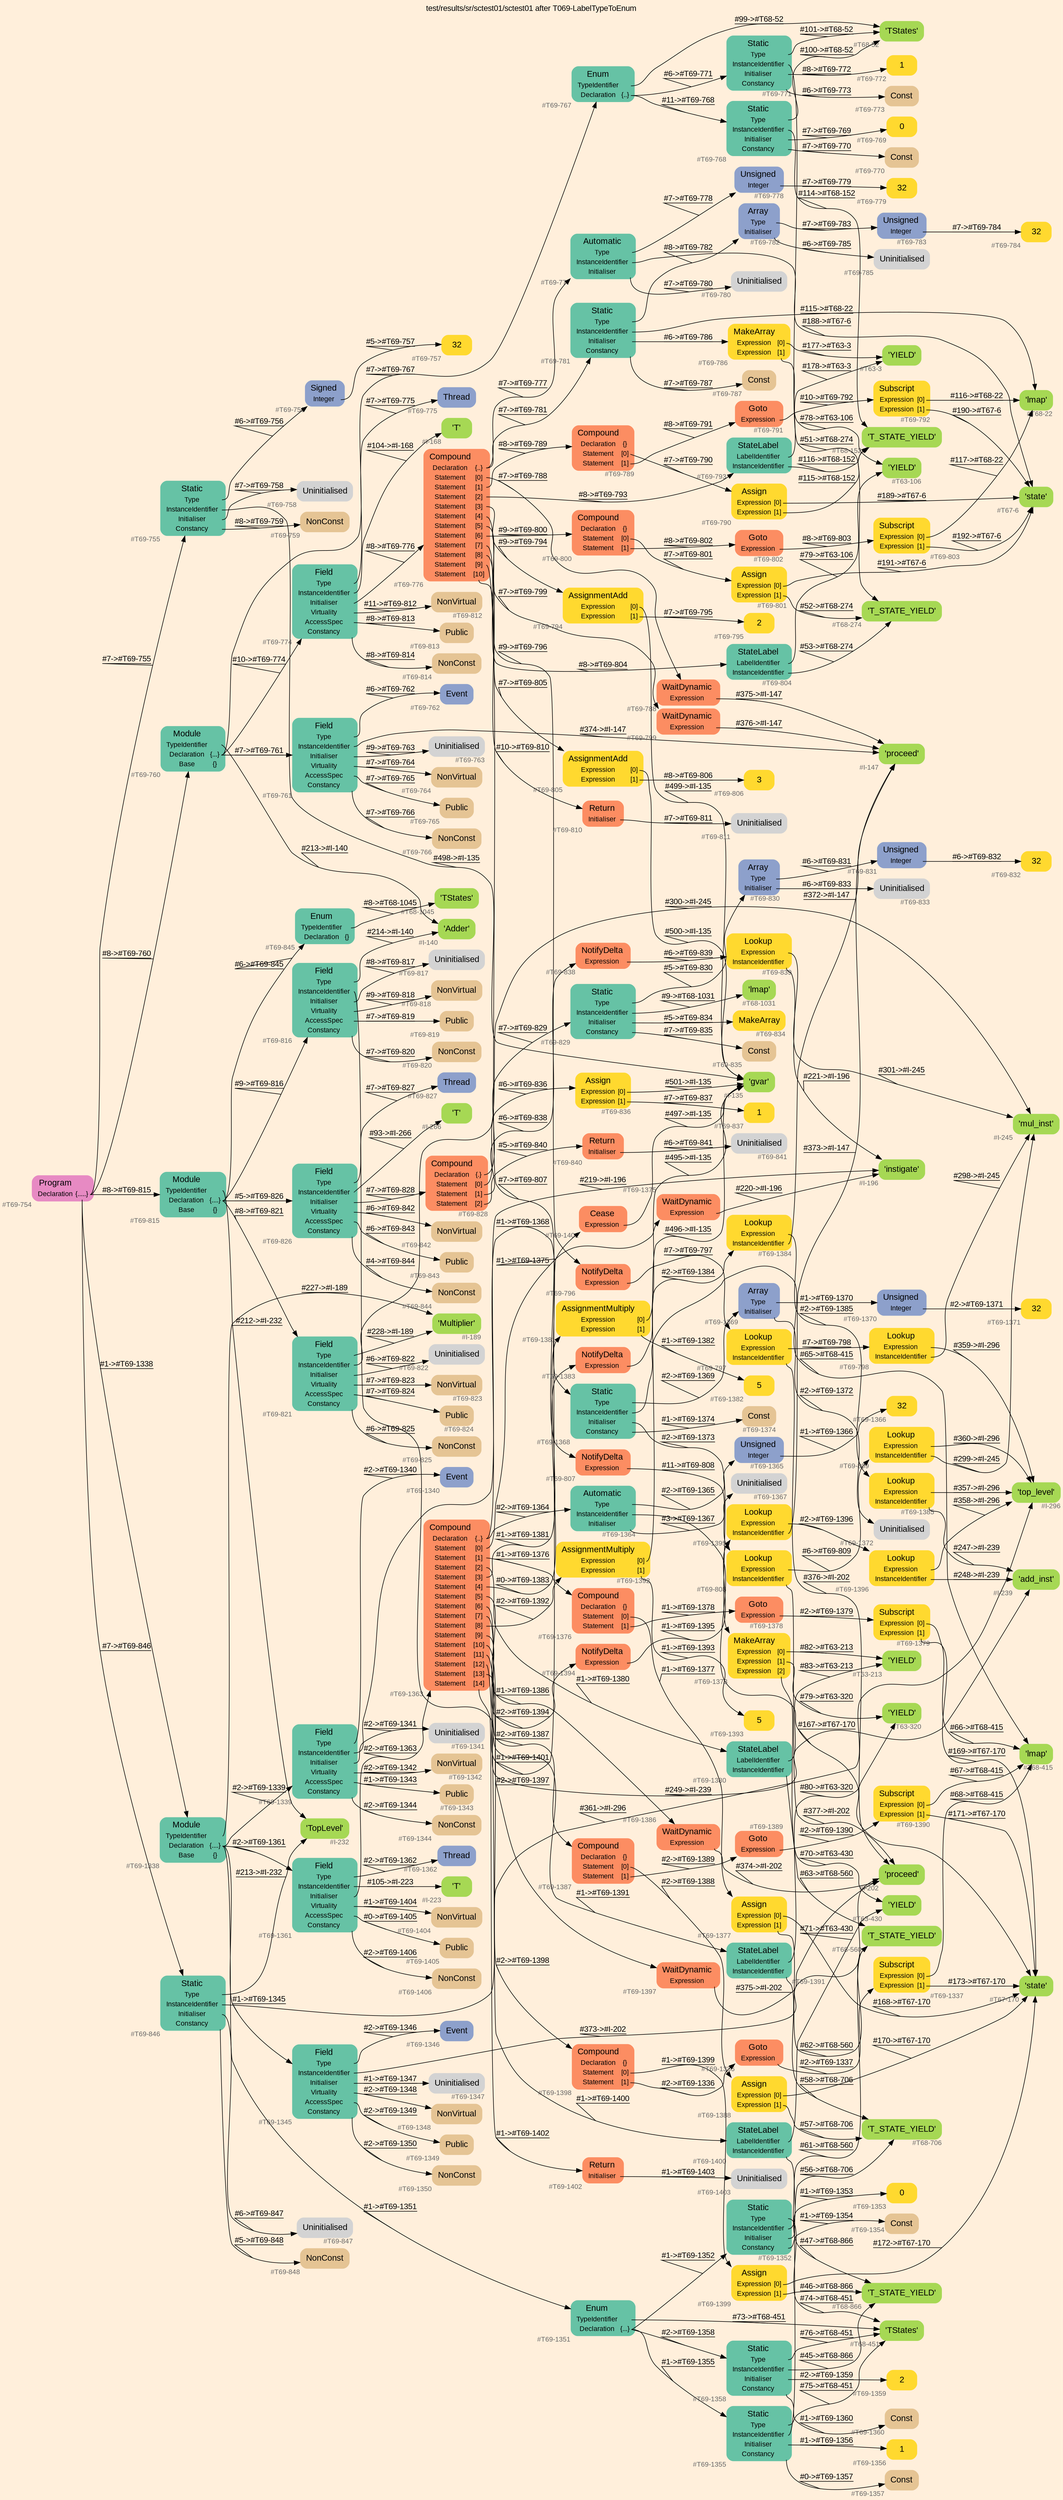 digraph "test/results/sr/sctest01/sctest01 after T069-LabelTypeToEnum" {
label = "test/results/sr/sctest01/sctest01 after T069-LabelTypeToEnum"
labelloc = t
graph [
    rankdir = "LR"
    ranksep = 0.3
    bgcolor = antiquewhite1
    color = black
    fontcolor = black
    fontname = "Arial"
];
node [
    fontname = "Arial"
];
edge [
    fontname = "Arial"
];

// -------------------- node figure --------------------
// -------- block #T69-754 ----------
"#T69-754" [
    fillcolor = "/set28/4"
    xlabel = "#T69-754"
    fontsize = "12"
    fontcolor = grey40
    shape = "plaintext"
    label = <<TABLE BORDER="0" CELLBORDER="0" CELLSPACING="0">
     <TR><TD><FONT COLOR="black" POINT-SIZE="15">Program</FONT></TD></TR>
     <TR><TD><FONT COLOR="black" POINT-SIZE="12">Declaration</FONT></TD><TD PORT="port0"><FONT COLOR="black" POINT-SIZE="12">{.....}</FONT></TD></TR>
    </TABLE>>
    style = "rounded,filled"
];

// -------- block #T69-755 ----------
"#T69-755" [
    fillcolor = "/set28/1"
    xlabel = "#T69-755"
    fontsize = "12"
    fontcolor = grey40
    shape = "plaintext"
    label = <<TABLE BORDER="0" CELLBORDER="0" CELLSPACING="0">
     <TR><TD><FONT COLOR="black" POINT-SIZE="15">Static</FONT></TD></TR>
     <TR><TD><FONT COLOR="black" POINT-SIZE="12">Type</FONT></TD><TD PORT="port0"></TD></TR>
     <TR><TD><FONT COLOR="black" POINT-SIZE="12">InstanceIdentifier</FONT></TD><TD PORT="port1"></TD></TR>
     <TR><TD><FONT COLOR="black" POINT-SIZE="12">Initialiser</FONT></TD><TD PORT="port2"></TD></TR>
     <TR><TD><FONT COLOR="black" POINT-SIZE="12">Constancy</FONT></TD><TD PORT="port3"></TD></TR>
    </TABLE>>
    style = "rounded,filled"
];

// -------- block #T69-756 ----------
"#T69-756" [
    fillcolor = "/set28/3"
    xlabel = "#T69-756"
    fontsize = "12"
    fontcolor = grey40
    shape = "plaintext"
    label = <<TABLE BORDER="0" CELLBORDER="0" CELLSPACING="0">
     <TR><TD><FONT COLOR="black" POINT-SIZE="15">Signed</FONT></TD></TR>
     <TR><TD><FONT COLOR="black" POINT-SIZE="12">Integer</FONT></TD><TD PORT="port0"></TD></TR>
    </TABLE>>
    style = "rounded,filled"
];

// -------- block #T69-757 ----------
"#T69-757" [
    fillcolor = "/set28/6"
    xlabel = "#T69-757"
    fontsize = "12"
    fontcolor = grey40
    shape = "plaintext"
    label = <<TABLE BORDER="0" CELLBORDER="0" CELLSPACING="0">
     <TR><TD><FONT COLOR="black" POINT-SIZE="15">32</FONT></TD></TR>
    </TABLE>>
    style = "rounded,filled"
];

// -------- block #I-135 ----------
"#I-135" [
    fillcolor = "/set28/5"
    xlabel = "#I-135"
    fontsize = "12"
    fontcolor = grey40
    shape = "plaintext"
    label = <<TABLE BORDER="0" CELLBORDER="0" CELLSPACING="0">
     <TR><TD><FONT COLOR="black" POINT-SIZE="15">'gvar'</FONT></TD></TR>
    </TABLE>>
    style = "rounded,filled"
];

// -------- block #T69-758 ----------
"#T69-758" [
    xlabel = "#T69-758"
    fontsize = "12"
    fontcolor = grey40
    shape = "plaintext"
    label = <<TABLE BORDER="0" CELLBORDER="0" CELLSPACING="0">
     <TR><TD><FONT COLOR="black" POINT-SIZE="15">Uninitialised</FONT></TD></TR>
    </TABLE>>
    style = "rounded,filled"
];

// -------- block #T69-759 ----------
"#T69-759" [
    fillcolor = "/set28/7"
    xlabel = "#T69-759"
    fontsize = "12"
    fontcolor = grey40
    shape = "plaintext"
    label = <<TABLE BORDER="0" CELLBORDER="0" CELLSPACING="0">
     <TR><TD><FONT COLOR="black" POINT-SIZE="15">NonConst</FONT></TD></TR>
    </TABLE>>
    style = "rounded,filled"
];

// -------- block #T69-760 ----------
"#T69-760" [
    fillcolor = "/set28/1"
    xlabel = "#T69-760"
    fontsize = "12"
    fontcolor = grey40
    shape = "plaintext"
    label = <<TABLE BORDER="0" CELLBORDER="0" CELLSPACING="0">
     <TR><TD><FONT COLOR="black" POINT-SIZE="15">Module</FONT></TD></TR>
     <TR><TD><FONT COLOR="black" POINT-SIZE="12">TypeIdentifier</FONT></TD><TD PORT="port0"></TD></TR>
     <TR><TD><FONT COLOR="black" POINT-SIZE="12">Declaration</FONT></TD><TD PORT="port1"><FONT COLOR="black" POINT-SIZE="12">{...}</FONT></TD></TR>
     <TR><TD><FONT COLOR="black" POINT-SIZE="12">Base</FONT></TD><TD PORT="port2"><FONT COLOR="black" POINT-SIZE="12">{}</FONT></TD></TR>
    </TABLE>>
    style = "rounded,filled"
];

// -------- block #I-140 ----------
"#I-140" [
    fillcolor = "/set28/5"
    xlabel = "#I-140"
    fontsize = "12"
    fontcolor = grey40
    shape = "plaintext"
    label = <<TABLE BORDER="0" CELLBORDER="0" CELLSPACING="0">
     <TR><TD><FONT COLOR="black" POINT-SIZE="15">'Adder'</FONT></TD></TR>
    </TABLE>>
    style = "rounded,filled"
];

// -------- block #T69-761 ----------
"#T69-761" [
    fillcolor = "/set28/1"
    xlabel = "#T69-761"
    fontsize = "12"
    fontcolor = grey40
    shape = "plaintext"
    label = <<TABLE BORDER="0" CELLBORDER="0" CELLSPACING="0">
     <TR><TD><FONT COLOR="black" POINT-SIZE="15">Field</FONT></TD></TR>
     <TR><TD><FONT COLOR="black" POINT-SIZE="12">Type</FONT></TD><TD PORT="port0"></TD></TR>
     <TR><TD><FONT COLOR="black" POINT-SIZE="12">InstanceIdentifier</FONT></TD><TD PORT="port1"></TD></TR>
     <TR><TD><FONT COLOR="black" POINT-SIZE="12">Initialiser</FONT></TD><TD PORT="port2"></TD></TR>
     <TR><TD><FONT COLOR="black" POINT-SIZE="12">Virtuality</FONT></TD><TD PORT="port3"></TD></TR>
     <TR><TD><FONT COLOR="black" POINT-SIZE="12">AccessSpec</FONT></TD><TD PORT="port4"></TD></TR>
     <TR><TD><FONT COLOR="black" POINT-SIZE="12">Constancy</FONT></TD><TD PORT="port5"></TD></TR>
    </TABLE>>
    style = "rounded,filled"
];

// -------- block #T69-762 ----------
"#T69-762" [
    fillcolor = "/set28/3"
    xlabel = "#T69-762"
    fontsize = "12"
    fontcolor = grey40
    shape = "plaintext"
    label = <<TABLE BORDER="0" CELLBORDER="0" CELLSPACING="0">
     <TR><TD><FONT COLOR="black" POINT-SIZE="15">Event</FONT></TD></TR>
    </TABLE>>
    style = "rounded,filled"
];

// -------- block #I-147 ----------
"#I-147" [
    fillcolor = "/set28/5"
    xlabel = "#I-147"
    fontsize = "12"
    fontcolor = grey40
    shape = "plaintext"
    label = <<TABLE BORDER="0" CELLBORDER="0" CELLSPACING="0">
     <TR><TD><FONT COLOR="black" POINT-SIZE="15">'proceed'</FONT></TD></TR>
    </TABLE>>
    style = "rounded,filled"
];

// -------- block #T69-763 ----------
"#T69-763" [
    xlabel = "#T69-763"
    fontsize = "12"
    fontcolor = grey40
    shape = "plaintext"
    label = <<TABLE BORDER="0" CELLBORDER="0" CELLSPACING="0">
     <TR><TD><FONT COLOR="black" POINT-SIZE="15">Uninitialised</FONT></TD></TR>
    </TABLE>>
    style = "rounded,filled"
];

// -------- block #T69-764 ----------
"#T69-764" [
    fillcolor = "/set28/7"
    xlabel = "#T69-764"
    fontsize = "12"
    fontcolor = grey40
    shape = "plaintext"
    label = <<TABLE BORDER="0" CELLBORDER="0" CELLSPACING="0">
     <TR><TD><FONT COLOR="black" POINT-SIZE="15">NonVirtual</FONT></TD></TR>
    </TABLE>>
    style = "rounded,filled"
];

// -------- block #T69-765 ----------
"#T69-765" [
    fillcolor = "/set28/7"
    xlabel = "#T69-765"
    fontsize = "12"
    fontcolor = grey40
    shape = "plaintext"
    label = <<TABLE BORDER="0" CELLBORDER="0" CELLSPACING="0">
     <TR><TD><FONT COLOR="black" POINT-SIZE="15">Public</FONT></TD></TR>
    </TABLE>>
    style = "rounded,filled"
];

// -------- block #T69-766 ----------
"#T69-766" [
    fillcolor = "/set28/7"
    xlabel = "#T69-766"
    fontsize = "12"
    fontcolor = grey40
    shape = "plaintext"
    label = <<TABLE BORDER="0" CELLBORDER="0" CELLSPACING="0">
     <TR><TD><FONT COLOR="black" POINT-SIZE="15">NonConst</FONT></TD></TR>
    </TABLE>>
    style = "rounded,filled"
];

// -------- block #T69-767 ----------
"#T69-767" [
    fillcolor = "/set28/1"
    xlabel = "#T69-767"
    fontsize = "12"
    fontcolor = grey40
    shape = "plaintext"
    label = <<TABLE BORDER="0" CELLBORDER="0" CELLSPACING="0">
     <TR><TD><FONT COLOR="black" POINT-SIZE="15">Enum</FONT></TD></TR>
     <TR><TD><FONT COLOR="black" POINT-SIZE="12">TypeIdentifier</FONT></TD><TD PORT="port0"></TD></TR>
     <TR><TD><FONT COLOR="black" POINT-SIZE="12">Declaration</FONT></TD><TD PORT="port1"><FONT COLOR="black" POINT-SIZE="12">{..}</FONT></TD></TR>
    </TABLE>>
    style = "rounded,filled"
];

// -------- block #T68-52 ----------
"#T68-52" [
    fillcolor = "/set28/5"
    xlabel = "#T68-52"
    fontsize = "12"
    fontcolor = grey40
    shape = "plaintext"
    label = <<TABLE BORDER="0" CELLBORDER="0" CELLSPACING="0">
     <TR><TD><FONT COLOR="black" POINT-SIZE="15">'TStates'</FONT></TD></TR>
    </TABLE>>
    style = "rounded,filled"
];

// -------- block #T69-768 ----------
"#T69-768" [
    fillcolor = "/set28/1"
    xlabel = "#T69-768"
    fontsize = "12"
    fontcolor = grey40
    shape = "plaintext"
    label = <<TABLE BORDER="0" CELLBORDER="0" CELLSPACING="0">
     <TR><TD><FONT COLOR="black" POINT-SIZE="15">Static</FONT></TD></TR>
     <TR><TD><FONT COLOR="black" POINT-SIZE="12">Type</FONT></TD><TD PORT="port0"></TD></TR>
     <TR><TD><FONT COLOR="black" POINT-SIZE="12">InstanceIdentifier</FONT></TD><TD PORT="port1"></TD></TR>
     <TR><TD><FONT COLOR="black" POINT-SIZE="12">Initialiser</FONT></TD><TD PORT="port2"></TD></TR>
     <TR><TD><FONT COLOR="black" POINT-SIZE="12">Constancy</FONT></TD><TD PORT="port3"></TD></TR>
    </TABLE>>
    style = "rounded,filled"
];

// -------- block #T68-152 ----------
"#T68-152" [
    fillcolor = "/set28/5"
    xlabel = "#T68-152"
    fontsize = "12"
    fontcolor = grey40
    shape = "plaintext"
    label = <<TABLE BORDER="0" CELLBORDER="0" CELLSPACING="0">
     <TR><TD><FONT COLOR="black" POINT-SIZE="15">'T_STATE_YIELD'</FONT></TD></TR>
    </TABLE>>
    style = "rounded,filled"
];

// -------- block #T69-769 ----------
"#T69-769" [
    fillcolor = "/set28/6"
    xlabel = "#T69-769"
    fontsize = "12"
    fontcolor = grey40
    shape = "plaintext"
    label = <<TABLE BORDER="0" CELLBORDER="0" CELLSPACING="0">
     <TR><TD><FONT COLOR="black" POINT-SIZE="15">0</FONT></TD></TR>
    </TABLE>>
    style = "rounded,filled"
];

// -------- block #T69-770 ----------
"#T69-770" [
    fillcolor = "/set28/7"
    xlabel = "#T69-770"
    fontsize = "12"
    fontcolor = grey40
    shape = "plaintext"
    label = <<TABLE BORDER="0" CELLBORDER="0" CELLSPACING="0">
     <TR><TD><FONT COLOR="black" POINT-SIZE="15">Const</FONT></TD></TR>
    </TABLE>>
    style = "rounded,filled"
];

// -------- block #T69-771 ----------
"#T69-771" [
    fillcolor = "/set28/1"
    xlabel = "#T69-771"
    fontsize = "12"
    fontcolor = grey40
    shape = "plaintext"
    label = <<TABLE BORDER="0" CELLBORDER="0" CELLSPACING="0">
     <TR><TD><FONT COLOR="black" POINT-SIZE="15">Static</FONT></TD></TR>
     <TR><TD><FONT COLOR="black" POINT-SIZE="12">Type</FONT></TD><TD PORT="port0"></TD></TR>
     <TR><TD><FONT COLOR="black" POINT-SIZE="12">InstanceIdentifier</FONT></TD><TD PORT="port1"></TD></TR>
     <TR><TD><FONT COLOR="black" POINT-SIZE="12">Initialiser</FONT></TD><TD PORT="port2"></TD></TR>
     <TR><TD><FONT COLOR="black" POINT-SIZE="12">Constancy</FONT></TD><TD PORT="port3"></TD></TR>
    </TABLE>>
    style = "rounded,filled"
];

// -------- block #T68-274 ----------
"#T68-274" [
    fillcolor = "/set28/5"
    xlabel = "#T68-274"
    fontsize = "12"
    fontcolor = grey40
    shape = "plaintext"
    label = <<TABLE BORDER="0" CELLBORDER="0" CELLSPACING="0">
     <TR><TD><FONT COLOR="black" POINT-SIZE="15">'T_STATE_YIELD'</FONT></TD></TR>
    </TABLE>>
    style = "rounded,filled"
];

// -------- block #T69-772 ----------
"#T69-772" [
    fillcolor = "/set28/6"
    xlabel = "#T69-772"
    fontsize = "12"
    fontcolor = grey40
    shape = "plaintext"
    label = <<TABLE BORDER="0" CELLBORDER="0" CELLSPACING="0">
     <TR><TD><FONT COLOR="black" POINT-SIZE="15">1</FONT></TD></TR>
    </TABLE>>
    style = "rounded,filled"
];

// -------- block #T69-773 ----------
"#T69-773" [
    fillcolor = "/set28/7"
    xlabel = "#T69-773"
    fontsize = "12"
    fontcolor = grey40
    shape = "plaintext"
    label = <<TABLE BORDER="0" CELLBORDER="0" CELLSPACING="0">
     <TR><TD><FONT COLOR="black" POINT-SIZE="15">Const</FONT></TD></TR>
    </TABLE>>
    style = "rounded,filled"
];

// -------- block #T69-774 ----------
"#T69-774" [
    fillcolor = "/set28/1"
    xlabel = "#T69-774"
    fontsize = "12"
    fontcolor = grey40
    shape = "plaintext"
    label = <<TABLE BORDER="0" CELLBORDER="0" CELLSPACING="0">
     <TR><TD><FONT COLOR="black" POINT-SIZE="15">Field</FONT></TD></TR>
     <TR><TD><FONT COLOR="black" POINT-SIZE="12">Type</FONT></TD><TD PORT="port0"></TD></TR>
     <TR><TD><FONT COLOR="black" POINT-SIZE="12">InstanceIdentifier</FONT></TD><TD PORT="port1"></TD></TR>
     <TR><TD><FONT COLOR="black" POINT-SIZE="12">Initialiser</FONT></TD><TD PORT="port2"></TD></TR>
     <TR><TD><FONT COLOR="black" POINT-SIZE="12">Virtuality</FONT></TD><TD PORT="port3"></TD></TR>
     <TR><TD><FONT COLOR="black" POINT-SIZE="12">AccessSpec</FONT></TD><TD PORT="port4"></TD></TR>
     <TR><TD><FONT COLOR="black" POINT-SIZE="12">Constancy</FONT></TD><TD PORT="port5"></TD></TR>
    </TABLE>>
    style = "rounded,filled"
];

// -------- block #T69-775 ----------
"#T69-775" [
    fillcolor = "/set28/3"
    xlabel = "#T69-775"
    fontsize = "12"
    fontcolor = grey40
    shape = "plaintext"
    label = <<TABLE BORDER="0" CELLBORDER="0" CELLSPACING="0">
     <TR><TD><FONT COLOR="black" POINT-SIZE="15">Thread</FONT></TD></TR>
    </TABLE>>
    style = "rounded,filled"
];

// -------- block #I-168 ----------
"#I-168" [
    fillcolor = "/set28/5"
    xlabel = "#I-168"
    fontsize = "12"
    fontcolor = grey40
    shape = "plaintext"
    label = <<TABLE BORDER="0" CELLBORDER="0" CELLSPACING="0">
     <TR><TD><FONT COLOR="black" POINT-SIZE="15">'T'</FONT></TD></TR>
    </TABLE>>
    style = "rounded,filled"
];

// -------- block #T69-776 ----------
"#T69-776" [
    fillcolor = "/set28/2"
    xlabel = "#T69-776"
    fontsize = "12"
    fontcolor = grey40
    shape = "plaintext"
    label = <<TABLE BORDER="0" CELLBORDER="0" CELLSPACING="0">
     <TR><TD><FONT COLOR="black" POINT-SIZE="15">Compound</FONT></TD></TR>
     <TR><TD><FONT COLOR="black" POINT-SIZE="12">Declaration</FONT></TD><TD PORT="port0"><FONT COLOR="black" POINT-SIZE="12">{..}</FONT></TD></TR>
     <TR><TD><FONT COLOR="black" POINT-SIZE="12">Statement</FONT></TD><TD PORT="port1"><FONT COLOR="black" POINT-SIZE="12">[0]</FONT></TD></TR>
     <TR><TD><FONT COLOR="black" POINT-SIZE="12">Statement</FONT></TD><TD PORT="port2"><FONT COLOR="black" POINT-SIZE="12">[1]</FONT></TD></TR>
     <TR><TD><FONT COLOR="black" POINT-SIZE="12">Statement</FONT></TD><TD PORT="port3"><FONT COLOR="black" POINT-SIZE="12">[2]</FONT></TD></TR>
     <TR><TD><FONT COLOR="black" POINT-SIZE="12">Statement</FONT></TD><TD PORT="port4"><FONT COLOR="black" POINT-SIZE="12">[3]</FONT></TD></TR>
     <TR><TD><FONT COLOR="black" POINT-SIZE="12">Statement</FONT></TD><TD PORT="port5"><FONT COLOR="black" POINT-SIZE="12">[4]</FONT></TD></TR>
     <TR><TD><FONT COLOR="black" POINT-SIZE="12">Statement</FONT></TD><TD PORT="port6"><FONT COLOR="black" POINT-SIZE="12">[5]</FONT></TD></TR>
     <TR><TD><FONT COLOR="black" POINT-SIZE="12">Statement</FONT></TD><TD PORT="port7"><FONT COLOR="black" POINT-SIZE="12">[6]</FONT></TD></TR>
     <TR><TD><FONT COLOR="black" POINT-SIZE="12">Statement</FONT></TD><TD PORT="port8"><FONT COLOR="black" POINT-SIZE="12">[7]</FONT></TD></TR>
     <TR><TD><FONT COLOR="black" POINT-SIZE="12">Statement</FONT></TD><TD PORT="port9"><FONT COLOR="black" POINT-SIZE="12">[8]</FONT></TD></TR>
     <TR><TD><FONT COLOR="black" POINT-SIZE="12">Statement</FONT></TD><TD PORT="port10"><FONT COLOR="black" POINT-SIZE="12">[9]</FONT></TD></TR>
     <TR><TD><FONT COLOR="black" POINT-SIZE="12">Statement</FONT></TD><TD PORT="port11"><FONT COLOR="black" POINT-SIZE="12">[10]</FONT></TD></TR>
    </TABLE>>
    style = "rounded,filled"
];

// -------- block #T69-777 ----------
"#T69-777" [
    fillcolor = "/set28/1"
    xlabel = "#T69-777"
    fontsize = "12"
    fontcolor = grey40
    shape = "plaintext"
    label = <<TABLE BORDER="0" CELLBORDER="0" CELLSPACING="0">
     <TR><TD><FONT COLOR="black" POINT-SIZE="15">Automatic</FONT></TD></TR>
     <TR><TD><FONT COLOR="black" POINT-SIZE="12">Type</FONT></TD><TD PORT="port0"></TD></TR>
     <TR><TD><FONT COLOR="black" POINT-SIZE="12">InstanceIdentifier</FONT></TD><TD PORT="port1"></TD></TR>
     <TR><TD><FONT COLOR="black" POINT-SIZE="12">Initialiser</FONT></TD><TD PORT="port2"></TD></TR>
    </TABLE>>
    style = "rounded,filled"
];

// -------- block #T69-778 ----------
"#T69-778" [
    fillcolor = "/set28/3"
    xlabel = "#T69-778"
    fontsize = "12"
    fontcolor = grey40
    shape = "plaintext"
    label = <<TABLE BORDER="0" CELLBORDER="0" CELLSPACING="0">
     <TR><TD><FONT COLOR="black" POINT-SIZE="15">Unsigned</FONT></TD></TR>
     <TR><TD><FONT COLOR="black" POINT-SIZE="12">Integer</FONT></TD><TD PORT="port0"></TD></TR>
    </TABLE>>
    style = "rounded,filled"
];

// -------- block #T69-779 ----------
"#T69-779" [
    fillcolor = "/set28/6"
    xlabel = "#T69-779"
    fontsize = "12"
    fontcolor = grey40
    shape = "plaintext"
    label = <<TABLE BORDER="0" CELLBORDER="0" CELLSPACING="0">
     <TR><TD><FONT COLOR="black" POINT-SIZE="15">32</FONT></TD></TR>
    </TABLE>>
    style = "rounded,filled"
];

// -------- block #T67-6 ----------
"#T67-6" [
    fillcolor = "/set28/5"
    xlabel = "#T67-6"
    fontsize = "12"
    fontcolor = grey40
    shape = "plaintext"
    label = <<TABLE BORDER="0" CELLBORDER="0" CELLSPACING="0">
     <TR><TD><FONT COLOR="black" POINT-SIZE="15">'state'</FONT></TD></TR>
    </TABLE>>
    style = "rounded,filled"
];

// -------- block #T69-780 ----------
"#T69-780" [
    xlabel = "#T69-780"
    fontsize = "12"
    fontcolor = grey40
    shape = "plaintext"
    label = <<TABLE BORDER="0" CELLBORDER="0" CELLSPACING="0">
     <TR><TD><FONT COLOR="black" POINT-SIZE="15">Uninitialised</FONT></TD></TR>
    </TABLE>>
    style = "rounded,filled"
];

// -------- block #T69-781 ----------
"#T69-781" [
    fillcolor = "/set28/1"
    xlabel = "#T69-781"
    fontsize = "12"
    fontcolor = grey40
    shape = "plaintext"
    label = <<TABLE BORDER="0" CELLBORDER="0" CELLSPACING="0">
     <TR><TD><FONT COLOR="black" POINT-SIZE="15">Static</FONT></TD></TR>
     <TR><TD><FONT COLOR="black" POINT-SIZE="12">Type</FONT></TD><TD PORT="port0"></TD></TR>
     <TR><TD><FONT COLOR="black" POINT-SIZE="12">InstanceIdentifier</FONT></TD><TD PORT="port1"></TD></TR>
     <TR><TD><FONT COLOR="black" POINT-SIZE="12">Initialiser</FONT></TD><TD PORT="port2"></TD></TR>
     <TR><TD><FONT COLOR="black" POINT-SIZE="12">Constancy</FONT></TD><TD PORT="port3"></TD></TR>
    </TABLE>>
    style = "rounded,filled"
];

// -------- block #T69-782 ----------
"#T69-782" [
    fillcolor = "/set28/3"
    xlabel = "#T69-782"
    fontsize = "12"
    fontcolor = grey40
    shape = "plaintext"
    label = <<TABLE BORDER="0" CELLBORDER="0" CELLSPACING="0">
     <TR><TD><FONT COLOR="black" POINT-SIZE="15">Array</FONT></TD></TR>
     <TR><TD><FONT COLOR="black" POINT-SIZE="12">Type</FONT></TD><TD PORT="port0"></TD></TR>
     <TR><TD><FONT COLOR="black" POINT-SIZE="12">Initialiser</FONT></TD><TD PORT="port1"></TD></TR>
    </TABLE>>
    style = "rounded,filled"
];

// -------- block #T69-783 ----------
"#T69-783" [
    fillcolor = "/set28/3"
    xlabel = "#T69-783"
    fontsize = "12"
    fontcolor = grey40
    shape = "plaintext"
    label = <<TABLE BORDER="0" CELLBORDER="0" CELLSPACING="0">
     <TR><TD><FONT COLOR="black" POINT-SIZE="15">Unsigned</FONT></TD></TR>
     <TR><TD><FONT COLOR="black" POINT-SIZE="12">Integer</FONT></TD><TD PORT="port0"></TD></TR>
    </TABLE>>
    style = "rounded,filled"
];

// -------- block #T69-784 ----------
"#T69-784" [
    fillcolor = "/set28/6"
    xlabel = "#T69-784"
    fontsize = "12"
    fontcolor = grey40
    shape = "plaintext"
    label = <<TABLE BORDER="0" CELLBORDER="0" CELLSPACING="0">
     <TR><TD><FONT COLOR="black" POINT-SIZE="15">32</FONT></TD></TR>
    </TABLE>>
    style = "rounded,filled"
];

// -------- block #T69-785 ----------
"#T69-785" [
    xlabel = "#T69-785"
    fontsize = "12"
    fontcolor = grey40
    shape = "plaintext"
    label = <<TABLE BORDER="0" CELLBORDER="0" CELLSPACING="0">
     <TR><TD><FONT COLOR="black" POINT-SIZE="15">Uninitialised</FONT></TD></TR>
    </TABLE>>
    style = "rounded,filled"
];

// -------- block #T68-22 ----------
"#T68-22" [
    fillcolor = "/set28/5"
    xlabel = "#T68-22"
    fontsize = "12"
    fontcolor = grey40
    shape = "plaintext"
    label = <<TABLE BORDER="0" CELLBORDER="0" CELLSPACING="0">
     <TR><TD><FONT COLOR="black" POINT-SIZE="15">'lmap'</FONT></TD></TR>
    </TABLE>>
    style = "rounded,filled"
];

// -------- block #T69-786 ----------
"#T69-786" [
    fillcolor = "/set28/6"
    xlabel = "#T69-786"
    fontsize = "12"
    fontcolor = grey40
    shape = "plaintext"
    label = <<TABLE BORDER="0" CELLBORDER="0" CELLSPACING="0">
     <TR><TD><FONT COLOR="black" POINT-SIZE="15">MakeArray</FONT></TD></TR>
     <TR><TD><FONT COLOR="black" POINT-SIZE="12">Expression</FONT></TD><TD PORT="port0"><FONT COLOR="black" POINT-SIZE="12">[0]</FONT></TD></TR>
     <TR><TD><FONT COLOR="black" POINT-SIZE="12">Expression</FONT></TD><TD PORT="port1"><FONT COLOR="black" POINT-SIZE="12">[1]</FONT></TD></TR>
    </TABLE>>
    style = "rounded,filled"
];

// -------- block #T63-3 ----------
"#T63-3" [
    fillcolor = "/set28/5"
    xlabel = "#T63-3"
    fontsize = "12"
    fontcolor = grey40
    shape = "plaintext"
    label = <<TABLE BORDER="0" CELLBORDER="0" CELLSPACING="0">
     <TR><TD><FONT COLOR="black" POINT-SIZE="15">'YIELD'</FONT></TD></TR>
    </TABLE>>
    style = "rounded,filled"
];

// -------- block #T63-106 ----------
"#T63-106" [
    fillcolor = "/set28/5"
    xlabel = "#T63-106"
    fontsize = "12"
    fontcolor = grey40
    shape = "plaintext"
    label = <<TABLE BORDER="0" CELLBORDER="0" CELLSPACING="0">
     <TR><TD><FONT COLOR="black" POINT-SIZE="15">'YIELD'</FONT></TD></TR>
    </TABLE>>
    style = "rounded,filled"
];

// -------- block #T69-787 ----------
"#T69-787" [
    fillcolor = "/set28/7"
    xlabel = "#T69-787"
    fontsize = "12"
    fontcolor = grey40
    shape = "plaintext"
    label = <<TABLE BORDER="0" CELLBORDER="0" CELLSPACING="0">
     <TR><TD><FONT COLOR="black" POINT-SIZE="15">Const</FONT></TD></TR>
    </TABLE>>
    style = "rounded,filled"
];

// -------- block #T69-788 ----------
"#T69-788" [
    fillcolor = "/set28/2"
    xlabel = "#T69-788"
    fontsize = "12"
    fontcolor = grey40
    shape = "plaintext"
    label = <<TABLE BORDER="0" CELLBORDER="0" CELLSPACING="0">
     <TR><TD><FONT COLOR="black" POINT-SIZE="15">WaitDynamic</FONT></TD></TR>
     <TR><TD><FONT COLOR="black" POINT-SIZE="12">Expression</FONT></TD><TD PORT="port0"></TD></TR>
    </TABLE>>
    style = "rounded,filled"
];

// -------- block #T69-789 ----------
"#T69-789" [
    fillcolor = "/set28/2"
    xlabel = "#T69-789"
    fontsize = "12"
    fontcolor = grey40
    shape = "plaintext"
    label = <<TABLE BORDER="0" CELLBORDER="0" CELLSPACING="0">
     <TR><TD><FONT COLOR="black" POINT-SIZE="15">Compound</FONT></TD></TR>
     <TR><TD><FONT COLOR="black" POINT-SIZE="12">Declaration</FONT></TD><TD PORT="port0"><FONT COLOR="black" POINT-SIZE="12">{}</FONT></TD></TR>
     <TR><TD><FONT COLOR="black" POINT-SIZE="12">Statement</FONT></TD><TD PORT="port1"><FONT COLOR="black" POINT-SIZE="12">[0]</FONT></TD></TR>
     <TR><TD><FONT COLOR="black" POINT-SIZE="12">Statement</FONT></TD><TD PORT="port2"><FONT COLOR="black" POINT-SIZE="12">[1]</FONT></TD></TR>
    </TABLE>>
    style = "rounded,filled"
];

// -------- block #T69-790 ----------
"#T69-790" [
    fillcolor = "/set28/6"
    xlabel = "#T69-790"
    fontsize = "12"
    fontcolor = grey40
    shape = "plaintext"
    label = <<TABLE BORDER="0" CELLBORDER="0" CELLSPACING="0">
     <TR><TD><FONT COLOR="black" POINT-SIZE="15">Assign</FONT></TD></TR>
     <TR><TD><FONT COLOR="black" POINT-SIZE="12">Expression</FONT></TD><TD PORT="port0"><FONT COLOR="black" POINT-SIZE="12">[0]</FONT></TD></TR>
     <TR><TD><FONT COLOR="black" POINT-SIZE="12">Expression</FONT></TD><TD PORT="port1"><FONT COLOR="black" POINT-SIZE="12">[1]</FONT></TD></TR>
    </TABLE>>
    style = "rounded,filled"
];

// -------- block #T69-791 ----------
"#T69-791" [
    fillcolor = "/set28/2"
    xlabel = "#T69-791"
    fontsize = "12"
    fontcolor = grey40
    shape = "plaintext"
    label = <<TABLE BORDER="0" CELLBORDER="0" CELLSPACING="0">
     <TR><TD><FONT COLOR="black" POINT-SIZE="15">Goto</FONT></TD></TR>
     <TR><TD><FONT COLOR="black" POINT-SIZE="12">Expression</FONT></TD><TD PORT="port0"></TD></TR>
    </TABLE>>
    style = "rounded,filled"
];

// -------- block #T69-792 ----------
"#T69-792" [
    fillcolor = "/set28/6"
    xlabel = "#T69-792"
    fontsize = "12"
    fontcolor = grey40
    shape = "plaintext"
    label = <<TABLE BORDER="0" CELLBORDER="0" CELLSPACING="0">
     <TR><TD><FONT COLOR="black" POINT-SIZE="15">Subscript</FONT></TD></TR>
     <TR><TD><FONT COLOR="black" POINT-SIZE="12">Expression</FONT></TD><TD PORT="port0"><FONT COLOR="black" POINT-SIZE="12">[0]</FONT></TD></TR>
     <TR><TD><FONT COLOR="black" POINT-SIZE="12">Expression</FONT></TD><TD PORT="port1"><FONT COLOR="black" POINT-SIZE="12">[1]</FONT></TD></TR>
    </TABLE>>
    style = "rounded,filled"
];

// -------- block #T69-793 ----------
"#T69-793" [
    fillcolor = "/set28/1"
    xlabel = "#T69-793"
    fontsize = "12"
    fontcolor = grey40
    shape = "plaintext"
    label = <<TABLE BORDER="0" CELLBORDER="0" CELLSPACING="0">
     <TR><TD><FONT COLOR="black" POINT-SIZE="15">StateLabel</FONT></TD></TR>
     <TR><TD><FONT COLOR="black" POINT-SIZE="12">LabelIdentifier</FONT></TD><TD PORT="port0"></TD></TR>
     <TR><TD><FONT COLOR="black" POINT-SIZE="12">InstanceIdentifier</FONT></TD><TD PORT="port1"></TD></TR>
    </TABLE>>
    style = "rounded,filled"
];

// -------- block #T69-794 ----------
"#T69-794" [
    fillcolor = "/set28/6"
    xlabel = "#T69-794"
    fontsize = "12"
    fontcolor = grey40
    shape = "plaintext"
    label = <<TABLE BORDER="0" CELLBORDER="0" CELLSPACING="0">
     <TR><TD><FONT COLOR="black" POINT-SIZE="15">AssignmentAdd</FONT></TD></TR>
     <TR><TD><FONT COLOR="black" POINT-SIZE="12">Expression</FONT></TD><TD PORT="port0"><FONT COLOR="black" POINT-SIZE="12">[0]</FONT></TD></TR>
     <TR><TD><FONT COLOR="black" POINT-SIZE="12">Expression</FONT></TD><TD PORT="port1"><FONT COLOR="black" POINT-SIZE="12">[1]</FONT></TD></TR>
    </TABLE>>
    style = "rounded,filled"
];

// -------- block #T69-795 ----------
"#T69-795" [
    fillcolor = "/set28/6"
    xlabel = "#T69-795"
    fontsize = "12"
    fontcolor = grey40
    shape = "plaintext"
    label = <<TABLE BORDER="0" CELLBORDER="0" CELLSPACING="0">
     <TR><TD><FONT COLOR="black" POINT-SIZE="15">2</FONT></TD></TR>
    </TABLE>>
    style = "rounded,filled"
];

// -------- block #T69-796 ----------
"#T69-796" [
    fillcolor = "/set28/2"
    xlabel = "#T69-796"
    fontsize = "12"
    fontcolor = grey40
    shape = "plaintext"
    label = <<TABLE BORDER="0" CELLBORDER="0" CELLSPACING="0">
     <TR><TD><FONT COLOR="black" POINT-SIZE="15">NotifyDelta</FONT></TD></TR>
     <TR><TD><FONT COLOR="black" POINT-SIZE="12">Expression</FONT></TD><TD PORT="port0"></TD></TR>
    </TABLE>>
    style = "rounded,filled"
];

// -------- block #T69-797 ----------
"#T69-797" [
    fillcolor = "/set28/6"
    xlabel = "#T69-797"
    fontsize = "12"
    fontcolor = grey40
    shape = "plaintext"
    label = <<TABLE BORDER="0" CELLBORDER="0" CELLSPACING="0">
     <TR><TD><FONT COLOR="black" POINT-SIZE="15">Lookup</FONT></TD></TR>
     <TR><TD><FONT COLOR="black" POINT-SIZE="12">Expression</FONT></TD><TD PORT="port0"></TD></TR>
     <TR><TD><FONT COLOR="black" POINT-SIZE="12">InstanceIdentifier</FONT></TD><TD PORT="port1"></TD></TR>
    </TABLE>>
    style = "rounded,filled"
];

// -------- block #T69-798 ----------
"#T69-798" [
    fillcolor = "/set28/6"
    xlabel = "#T69-798"
    fontsize = "12"
    fontcolor = grey40
    shape = "plaintext"
    label = <<TABLE BORDER="0" CELLBORDER="0" CELLSPACING="0">
     <TR><TD><FONT COLOR="black" POINT-SIZE="15">Lookup</FONT></TD></TR>
     <TR><TD><FONT COLOR="black" POINT-SIZE="12">Expression</FONT></TD><TD PORT="port0"></TD></TR>
     <TR><TD><FONT COLOR="black" POINT-SIZE="12">InstanceIdentifier</FONT></TD><TD PORT="port1"></TD></TR>
    </TABLE>>
    style = "rounded,filled"
];

// -------- block #I-296 ----------
"#I-296" [
    fillcolor = "/set28/5"
    xlabel = "#I-296"
    fontsize = "12"
    fontcolor = grey40
    shape = "plaintext"
    label = <<TABLE BORDER="0" CELLBORDER="0" CELLSPACING="0">
     <TR><TD><FONT COLOR="black" POINT-SIZE="15">'top_level'</FONT></TD></TR>
    </TABLE>>
    style = "rounded,filled"
];

// -------- block #I-245 ----------
"#I-245" [
    fillcolor = "/set28/5"
    xlabel = "#I-245"
    fontsize = "12"
    fontcolor = grey40
    shape = "plaintext"
    label = <<TABLE BORDER="0" CELLBORDER="0" CELLSPACING="0">
     <TR><TD><FONT COLOR="black" POINT-SIZE="15">'mul_inst'</FONT></TD></TR>
    </TABLE>>
    style = "rounded,filled"
];

// -------- block #I-202 ----------
"#I-202" [
    fillcolor = "/set28/5"
    xlabel = "#I-202"
    fontsize = "12"
    fontcolor = grey40
    shape = "plaintext"
    label = <<TABLE BORDER="0" CELLBORDER="0" CELLSPACING="0">
     <TR><TD><FONT COLOR="black" POINT-SIZE="15">'proceed'</FONT></TD></TR>
    </TABLE>>
    style = "rounded,filled"
];

// -------- block #T69-799 ----------
"#T69-799" [
    fillcolor = "/set28/2"
    xlabel = "#T69-799"
    fontsize = "12"
    fontcolor = grey40
    shape = "plaintext"
    label = <<TABLE BORDER="0" CELLBORDER="0" CELLSPACING="0">
     <TR><TD><FONT COLOR="black" POINT-SIZE="15">WaitDynamic</FONT></TD></TR>
     <TR><TD><FONT COLOR="black" POINT-SIZE="12">Expression</FONT></TD><TD PORT="port0"></TD></TR>
    </TABLE>>
    style = "rounded,filled"
];

// -------- block #T69-800 ----------
"#T69-800" [
    fillcolor = "/set28/2"
    xlabel = "#T69-800"
    fontsize = "12"
    fontcolor = grey40
    shape = "plaintext"
    label = <<TABLE BORDER="0" CELLBORDER="0" CELLSPACING="0">
     <TR><TD><FONT COLOR="black" POINT-SIZE="15">Compound</FONT></TD></TR>
     <TR><TD><FONT COLOR="black" POINT-SIZE="12">Declaration</FONT></TD><TD PORT="port0"><FONT COLOR="black" POINT-SIZE="12">{}</FONT></TD></TR>
     <TR><TD><FONT COLOR="black" POINT-SIZE="12">Statement</FONT></TD><TD PORT="port1"><FONT COLOR="black" POINT-SIZE="12">[0]</FONT></TD></TR>
     <TR><TD><FONT COLOR="black" POINT-SIZE="12">Statement</FONT></TD><TD PORT="port2"><FONT COLOR="black" POINT-SIZE="12">[1]</FONT></TD></TR>
    </TABLE>>
    style = "rounded,filled"
];

// -------- block #T69-801 ----------
"#T69-801" [
    fillcolor = "/set28/6"
    xlabel = "#T69-801"
    fontsize = "12"
    fontcolor = grey40
    shape = "plaintext"
    label = <<TABLE BORDER="0" CELLBORDER="0" CELLSPACING="0">
     <TR><TD><FONT COLOR="black" POINT-SIZE="15">Assign</FONT></TD></TR>
     <TR><TD><FONT COLOR="black" POINT-SIZE="12">Expression</FONT></TD><TD PORT="port0"><FONT COLOR="black" POINT-SIZE="12">[0]</FONT></TD></TR>
     <TR><TD><FONT COLOR="black" POINT-SIZE="12">Expression</FONT></TD><TD PORT="port1"><FONT COLOR="black" POINT-SIZE="12">[1]</FONT></TD></TR>
    </TABLE>>
    style = "rounded,filled"
];

// -------- block #T69-802 ----------
"#T69-802" [
    fillcolor = "/set28/2"
    xlabel = "#T69-802"
    fontsize = "12"
    fontcolor = grey40
    shape = "plaintext"
    label = <<TABLE BORDER="0" CELLBORDER="0" CELLSPACING="0">
     <TR><TD><FONT COLOR="black" POINT-SIZE="15">Goto</FONT></TD></TR>
     <TR><TD><FONT COLOR="black" POINT-SIZE="12">Expression</FONT></TD><TD PORT="port0"></TD></TR>
    </TABLE>>
    style = "rounded,filled"
];

// -------- block #T69-803 ----------
"#T69-803" [
    fillcolor = "/set28/6"
    xlabel = "#T69-803"
    fontsize = "12"
    fontcolor = grey40
    shape = "plaintext"
    label = <<TABLE BORDER="0" CELLBORDER="0" CELLSPACING="0">
     <TR><TD><FONT COLOR="black" POINT-SIZE="15">Subscript</FONT></TD></TR>
     <TR><TD><FONT COLOR="black" POINT-SIZE="12">Expression</FONT></TD><TD PORT="port0"><FONT COLOR="black" POINT-SIZE="12">[0]</FONT></TD></TR>
     <TR><TD><FONT COLOR="black" POINT-SIZE="12">Expression</FONT></TD><TD PORT="port1"><FONT COLOR="black" POINT-SIZE="12">[1]</FONT></TD></TR>
    </TABLE>>
    style = "rounded,filled"
];

// -------- block #T69-804 ----------
"#T69-804" [
    fillcolor = "/set28/1"
    xlabel = "#T69-804"
    fontsize = "12"
    fontcolor = grey40
    shape = "plaintext"
    label = <<TABLE BORDER="0" CELLBORDER="0" CELLSPACING="0">
     <TR><TD><FONT COLOR="black" POINT-SIZE="15">StateLabel</FONT></TD></TR>
     <TR><TD><FONT COLOR="black" POINT-SIZE="12">LabelIdentifier</FONT></TD><TD PORT="port0"></TD></TR>
     <TR><TD><FONT COLOR="black" POINT-SIZE="12">InstanceIdentifier</FONT></TD><TD PORT="port1"></TD></TR>
    </TABLE>>
    style = "rounded,filled"
];

// -------- block #T69-805 ----------
"#T69-805" [
    fillcolor = "/set28/6"
    xlabel = "#T69-805"
    fontsize = "12"
    fontcolor = grey40
    shape = "plaintext"
    label = <<TABLE BORDER="0" CELLBORDER="0" CELLSPACING="0">
     <TR><TD><FONT COLOR="black" POINT-SIZE="15">AssignmentAdd</FONT></TD></TR>
     <TR><TD><FONT COLOR="black" POINT-SIZE="12">Expression</FONT></TD><TD PORT="port0"><FONT COLOR="black" POINT-SIZE="12">[0]</FONT></TD></TR>
     <TR><TD><FONT COLOR="black" POINT-SIZE="12">Expression</FONT></TD><TD PORT="port1"><FONT COLOR="black" POINT-SIZE="12">[1]</FONT></TD></TR>
    </TABLE>>
    style = "rounded,filled"
];

// -------- block #T69-806 ----------
"#T69-806" [
    fillcolor = "/set28/6"
    xlabel = "#T69-806"
    fontsize = "12"
    fontcolor = grey40
    shape = "plaintext"
    label = <<TABLE BORDER="0" CELLBORDER="0" CELLSPACING="0">
     <TR><TD><FONT COLOR="black" POINT-SIZE="15">3</FONT></TD></TR>
    </TABLE>>
    style = "rounded,filled"
];

// -------- block #T69-807 ----------
"#T69-807" [
    fillcolor = "/set28/2"
    xlabel = "#T69-807"
    fontsize = "12"
    fontcolor = grey40
    shape = "plaintext"
    label = <<TABLE BORDER="0" CELLBORDER="0" CELLSPACING="0">
     <TR><TD><FONT COLOR="black" POINT-SIZE="15">NotifyDelta</FONT></TD></TR>
     <TR><TD><FONT COLOR="black" POINT-SIZE="12">Expression</FONT></TD><TD PORT="port0"></TD></TR>
    </TABLE>>
    style = "rounded,filled"
];

// -------- block #T69-808 ----------
"#T69-808" [
    fillcolor = "/set28/6"
    xlabel = "#T69-808"
    fontsize = "12"
    fontcolor = grey40
    shape = "plaintext"
    label = <<TABLE BORDER="0" CELLBORDER="0" CELLSPACING="0">
     <TR><TD><FONT COLOR="black" POINT-SIZE="15">Lookup</FONT></TD></TR>
     <TR><TD><FONT COLOR="black" POINT-SIZE="12">Expression</FONT></TD><TD PORT="port0"></TD></TR>
     <TR><TD><FONT COLOR="black" POINT-SIZE="12">InstanceIdentifier</FONT></TD><TD PORT="port1"></TD></TR>
    </TABLE>>
    style = "rounded,filled"
];

// -------- block #T69-809 ----------
"#T69-809" [
    fillcolor = "/set28/6"
    xlabel = "#T69-809"
    fontsize = "12"
    fontcolor = grey40
    shape = "plaintext"
    label = <<TABLE BORDER="0" CELLBORDER="0" CELLSPACING="0">
     <TR><TD><FONT COLOR="black" POINT-SIZE="15">Lookup</FONT></TD></TR>
     <TR><TD><FONT COLOR="black" POINT-SIZE="12">Expression</FONT></TD><TD PORT="port0"></TD></TR>
     <TR><TD><FONT COLOR="black" POINT-SIZE="12">InstanceIdentifier</FONT></TD><TD PORT="port1"></TD></TR>
    </TABLE>>
    style = "rounded,filled"
];

// -------- block #T69-810 ----------
"#T69-810" [
    fillcolor = "/set28/2"
    xlabel = "#T69-810"
    fontsize = "12"
    fontcolor = grey40
    shape = "plaintext"
    label = <<TABLE BORDER="0" CELLBORDER="0" CELLSPACING="0">
     <TR><TD><FONT COLOR="black" POINT-SIZE="15">Return</FONT></TD></TR>
     <TR><TD><FONT COLOR="black" POINT-SIZE="12">Initialiser</FONT></TD><TD PORT="port0"></TD></TR>
    </TABLE>>
    style = "rounded,filled"
];

// -------- block #T69-811 ----------
"#T69-811" [
    xlabel = "#T69-811"
    fontsize = "12"
    fontcolor = grey40
    shape = "plaintext"
    label = <<TABLE BORDER="0" CELLBORDER="0" CELLSPACING="0">
     <TR><TD><FONT COLOR="black" POINT-SIZE="15">Uninitialised</FONT></TD></TR>
    </TABLE>>
    style = "rounded,filled"
];

// -------- block #T69-812 ----------
"#T69-812" [
    fillcolor = "/set28/7"
    xlabel = "#T69-812"
    fontsize = "12"
    fontcolor = grey40
    shape = "plaintext"
    label = <<TABLE BORDER="0" CELLBORDER="0" CELLSPACING="0">
     <TR><TD><FONT COLOR="black" POINT-SIZE="15">NonVirtual</FONT></TD></TR>
    </TABLE>>
    style = "rounded,filled"
];

// -------- block #T69-813 ----------
"#T69-813" [
    fillcolor = "/set28/7"
    xlabel = "#T69-813"
    fontsize = "12"
    fontcolor = grey40
    shape = "plaintext"
    label = <<TABLE BORDER="0" CELLBORDER="0" CELLSPACING="0">
     <TR><TD><FONT COLOR="black" POINT-SIZE="15">Public</FONT></TD></TR>
    </TABLE>>
    style = "rounded,filled"
];

// -------- block #T69-814 ----------
"#T69-814" [
    fillcolor = "/set28/7"
    xlabel = "#T69-814"
    fontsize = "12"
    fontcolor = grey40
    shape = "plaintext"
    label = <<TABLE BORDER="0" CELLBORDER="0" CELLSPACING="0">
     <TR><TD><FONT COLOR="black" POINT-SIZE="15">NonConst</FONT></TD></TR>
    </TABLE>>
    style = "rounded,filled"
];

// -------- block #T69-1338 ----------
"#T69-1338" [
    fillcolor = "/set28/1"
    xlabel = "#T69-1338"
    fontsize = "12"
    fontcolor = grey40
    shape = "plaintext"
    label = <<TABLE BORDER="0" CELLBORDER="0" CELLSPACING="0">
     <TR><TD><FONT COLOR="black" POINT-SIZE="15">Module</FONT></TD></TR>
     <TR><TD><FONT COLOR="black" POINT-SIZE="12">TypeIdentifier</FONT></TD><TD PORT="port0"></TD></TR>
     <TR><TD><FONT COLOR="black" POINT-SIZE="12">Declaration</FONT></TD><TD PORT="port1"><FONT COLOR="black" POINT-SIZE="12">{....}</FONT></TD></TR>
     <TR><TD><FONT COLOR="black" POINT-SIZE="12">Base</FONT></TD><TD PORT="port2"><FONT COLOR="black" POINT-SIZE="12">{}</FONT></TD></TR>
    </TABLE>>
    style = "rounded,filled"
];

// -------- block #I-189 ----------
"#I-189" [
    fillcolor = "/set28/5"
    xlabel = "#I-189"
    fontsize = "12"
    fontcolor = grey40
    shape = "plaintext"
    label = <<TABLE BORDER="0" CELLBORDER="0" CELLSPACING="0">
     <TR><TD><FONT COLOR="black" POINT-SIZE="15">'Multiplier'</FONT></TD></TR>
    </TABLE>>
    style = "rounded,filled"
];

// -------- block #T69-1339 ----------
"#T69-1339" [
    fillcolor = "/set28/1"
    xlabel = "#T69-1339"
    fontsize = "12"
    fontcolor = grey40
    shape = "plaintext"
    label = <<TABLE BORDER="0" CELLBORDER="0" CELLSPACING="0">
     <TR><TD><FONT COLOR="black" POINT-SIZE="15">Field</FONT></TD></TR>
     <TR><TD><FONT COLOR="black" POINT-SIZE="12">Type</FONT></TD><TD PORT="port0"></TD></TR>
     <TR><TD><FONT COLOR="black" POINT-SIZE="12">InstanceIdentifier</FONT></TD><TD PORT="port1"></TD></TR>
     <TR><TD><FONT COLOR="black" POINT-SIZE="12">Initialiser</FONT></TD><TD PORT="port2"></TD></TR>
     <TR><TD><FONT COLOR="black" POINT-SIZE="12">Virtuality</FONT></TD><TD PORT="port3"></TD></TR>
     <TR><TD><FONT COLOR="black" POINT-SIZE="12">AccessSpec</FONT></TD><TD PORT="port4"></TD></TR>
     <TR><TD><FONT COLOR="black" POINT-SIZE="12">Constancy</FONT></TD><TD PORT="port5"></TD></TR>
    </TABLE>>
    style = "rounded,filled"
];

// -------- block #T69-1340 ----------
"#T69-1340" [
    fillcolor = "/set28/3"
    xlabel = "#T69-1340"
    fontsize = "12"
    fontcolor = grey40
    shape = "plaintext"
    label = <<TABLE BORDER="0" CELLBORDER="0" CELLSPACING="0">
     <TR><TD><FONT COLOR="black" POINT-SIZE="15">Event</FONT></TD></TR>
    </TABLE>>
    style = "rounded,filled"
];

// -------- block #I-196 ----------
"#I-196" [
    fillcolor = "/set28/5"
    xlabel = "#I-196"
    fontsize = "12"
    fontcolor = grey40
    shape = "plaintext"
    label = <<TABLE BORDER="0" CELLBORDER="0" CELLSPACING="0">
     <TR><TD><FONT COLOR="black" POINT-SIZE="15">'instigate'</FONT></TD></TR>
    </TABLE>>
    style = "rounded,filled"
];

// -------- block #T69-1341 ----------
"#T69-1341" [
    xlabel = "#T69-1341"
    fontsize = "12"
    fontcolor = grey40
    shape = "plaintext"
    label = <<TABLE BORDER="0" CELLBORDER="0" CELLSPACING="0">
     <TR><TD><FONT COLOR="black" POINT-SIZE="15">Uninitialised</FONT></TD></TR>
    </TABLE>>
    style = "rounded,filled"
];

// -------- block #T69-1342 ----------
"#T69-1342" [
    fillcolor = "/set28/7"
    xlabel = "#T69-1342"
    fontsize = "12"
    fontcolor = grey40
    shape = "plaintext"
    label = <<TABLE BORDER="0" CELLBORDER="0" CELLSPACING="0">
     <TR><TD><FONT COLOR="black" POINT-SIZE="15">NonVirtual</FONT></TD></TR>
    </TABLE>>
    style = "rounded,filled"
];

// -------- block #T69-1343 ----------
"#T69-1343" [
    fillcolor = "/set28/7"
    xlabel = "#T69-1343"
    fontsize = "12"
    fontcolor = grey40
    shape = "plaintext"
    label = <<TABLE BORDER="0" CELLBORDER="0" CELLSPACING="0">
     <TR><TD><FONT COLOR="black" POINT-SIZE="15">Public</FONT></TD></TR>
    </TABLE>>
    style = "rounded,filled"
];

// -------- block #T69-1344 ----------
"#T69-1344" [
    fillcolor = "/set28/7"
    xlabel = "#T69-1344"
    fontsize = "12"
    fontcolor = grey40
    shape = "plaintext"
    label = <<TABLE BORDER="0" CELLBORDER="0" CELLSPACING="0">
     <TR><TD><FONT COLOR="black" POINT-SIZE="15">NonConst</FONT></TD></TR>
    </TABLE>>
    style = "rounded,filled"
];

// -------- block #T69-1345 ----------
"#T69-1345" [
    fillcolor = "/set28/1"
    xlabel = "#T69-1345"
    fontsize = "12"
    fontcolor = grey40
    shape = "plaintext"
    label = <<TABLE BORDER="0" CELLBORDER="0" CELLSPACING="0">
     <TR><TD><FONT COLOR="black" POINT-SIZE="15">Field</FONT></TD></TR>
     <TR><TD><FONT COLOR="black" POINT-SIZE="12">Type</FONT></TD><TD PORT="port0"></TD></TR>
     <TR><TD><FONT COLOR="black" POINT-SIZE="12">InstanceIdentifier</FONT></TD><TD PORT="port1"></TD></TR>
     <TR><TD><FONT COLOR="black" POINT-SIZE="12">Initialiser</FONT></TD><TD PORT="port2"></TD></TR>
     <TR><TD><FONT COLOR="black" POINT-SIZE="12">Virtuality</FONT></TD><TD PORT="port3"></TD></TR>
     <TR><TD><FONT COLOR="black" POINT-SIZE="12">AccessSpec</FONT></TD><TD PORT="port4"></TD></TR>
     <TR><TD><FONT COLOR="black" POINT-SIZE="12">Constancy</FONT></TD><TD PORT="port5"></TD></TR>
    </TABLE>>
    style = "rounded,filled"
];

// -------- block #T69-1346 ----------
"#T69-1346" [
    fillcolor = "/set28/3"
    xlabel = "#T69-1346"
    fontsize = "12"
    fontcolor = grey40
    shape = "plaintext"
    label = <<TABLE BORDER="0" CELLBORDER="0" CELLSPACING="0">
     <TR><TD><FONT COLOR="black" POINT-SIZE="15">Event</FONT></TD></TR>
    </TABLE>>
    style = "rounded,filled"
];

// -------- block #T69-1347 ----------
"#T69-1347" [
    xlabel = "#T69-1347"
    fontsize = "12"
    fontcolor = grey40
    shape = "plaintext"
    label = <<TABLE BORDER="0" CELLBORDER="0" CELLSPACING="0">
     <TR><TD><FONT COLOR="black" POINT-SIZE="15">Uninitialised</FONT></TD></TR>
    </TABLE>>
    style = "rounded,filled"
];

// -------- block #T69-1348 ----------
"#T69-1348" [
    fillcolor = "/set28/7"
    xlabel = "#T69-1348"
    fontsize = "12"
    fontcolor = grey40
    shape = "plaintext"
    label = <<TABLE BORDER="0" CELLBORDER="0" CELLSPACING="0">
     <TR><TD><FONT COLOR="black" POINT-SIZE="15">NonVirtual</FONT></TD></TR>
    </TABLE>>
    style = "rounded,filled"
];

// -------- block #T69-1349 ----------
"#T69-1349" [
    fillcolor = "/set28/7"
    xlabel = "#T69-1349"
    fontsize = "12"
    fontcolor = grey40
    shape = "plaintext"
    label = <<TABLE BORDER="0" CELLBORDER="0" CELLSPACING="0">
     <TR><TD><FONT COLOR="black" POINT-SIZE="15">Public</FONT></TD></TR>
    </TABLE>>
    style = "rounded,filled"
];

// -------- block #T69-1350 ----------
"#T69-1350" [
    fillcolor = "/set28/7"
    xlabel = "#T69-1350"
    fontsize = "12"
    fontcolor = grey40
    shape = "plaintext"
    label = <<TABLE BORDER="0" CELLBORDER="0" CELLSPACING="0">
     <TR><TD><FONT COLOR="black" POINT-SIZE="15">NonConst</FONT></TD></TR>
    </TABLE>>
    style = "rounded,filled"
];

// -------- block #T69-1351 ----------
"#T69-1351" [
    fillcolor = "/set28/1"
    xlabel = "#T69-1351"
    fontsize = "12"
    fontcolor = grey40
    shape = "plaintext"
    label = <<TABLE BORDER="0" CELLBORDER="0" CELLSPACING="0">
     <TR><TD><FONT COLOR="black" POINT-SIZE="15">Enum</FONT></TD></TR>
     <TR><TD><FONT COLOR="black" POINT-SIZE="12">TypeIdentifier</FONT></TD><TD PORT="port0"></TD></TR>
     <TR><TD><FONT COLOR="black" POINT-SIZE="12">Declaration</FONT></TD><TD PORT="port1"><FONT COLOR="black" POINT-SIZE="12">{...}</FONT></TD></TR>
    </TABLE>>
    style = "rounded,filled"
];

// -------- block #T68-451 ----------
"#T68-451" [
    fillcolor = "/set28/5"
    xlabel = "#T68-451"
    fontsize = "12"
    fontcolor = grey40
    shape = "plaintext"
    label = <<TABLE BORDER="0" CELLBORDER="0" CELLSPACING="0">
     <TR><TD><FONT COLOR="black" POINT-SIZE="15">'TStates'</FONT></TD></TR>
    </TABLE>>
    style = "rounded,filled"
];

// -------- block #T69-1352 ----------
"#T69-1352" [
    fillcolor = "/set28/1"
    xlabel = "#T69-1352"
    fontsize = "12"
    fontcolor = grey40
    shape = "plaintext"
    label = <<TABLE BORDER="0" CELLBORDER="0" CELLSPACING="0">
     <TR><TD><FONT COLOR="black" POINT-SIZE="15">Static</FONT></TD></TR>
     <TR><TD><FONT COLOR="black" POINT-SIZE="12">Type</FONT></TD><TD PORT="port0"></TD></TR>
     <TR><TD><FONT COLOR="black" POINT-SIZE="12">InstanceIdentifier</FONT></TD><TD PORT="port1"></TD></TR>
     <TR><TD><FONT COLOR="black" POINT-SIZE="12">Initialiser</FONT></TD><TD PORT="port2"></TD></TR>
     <TR><TD><FONT COLOR="black" POINT-SIZE="12">Constancy</FONT></TD><TD PORT="port3"></TD></TR>
    </TABLE>>
    style = "rounded,filled"
];

// -------- block #T68-560 ----------
"#T68-560" [
    fillcolor = "/set28/5"
    xlabel = "#T68-560"
    fontsize = "12"
    fontcolor = grey40
    shape = "plaintext"
    label = <<TABLE BORDER="0" CELLBORDER="0" CELLSPACING="0">
     <TR><TD><FONT COLOR="black" POINT-SIZE="15">'T_STATE_YIELD'</FONT></TD></TR>
    </TABLE>>
    style = "rounded,filled"
];

// -------- block #T69-1353 ----------
"#T69-1353" [
    fillcolor = "/set28/6"
    xlabel = "#T69-1353"
    fontsize = "12"
    fontcolor = grey40
    shape = "plaintext"
    label = <<TABLE BORDER="0" CELLBORDER="0" CELLSPACING="0">
     <TR><TD><FONT COLOR="black" POINT-SIZE="15">0</FONT></TD></TR>
    </TABLE>>
    style = "rounded,filled"
];

// -------- block #T69-1354 ----------
"#T69-1354" [
    fillcolor = "/set28/7"
    xlabel = "#T69-1354"
    fontsize = "12"
    fontcolor = grey40
    shape = "plaintext"
    label = <<TABLE BORDER="0" CELLBORDER="0" CELLSPACING="0">
     <TR><TD><FONT COLOR="black" POINT-SIZE="15">Const</FONT></TD></TR>
    </TABLE>>
    style = "rounded,filled"
];

// -------- block #T69-1355 ----------
"#T69-1355" [
    fillcolor = "/set28/1"
    xlabel = "#T69-1355"
    fontsize = "12"
    fontcolor = grey40
    shape = "plaintext"
    label = <<TABLE BORDER="0" CELLBORDER="0" CELLSPACING="0">
     <TR><TD><FONT COLOR="black" POINT-SIZE="15">Static</FONT></TD></TR>
     <TR><TD><FONT COLOR="black" POINT-SIZE="12">Type</FONT></TD><TD PORT="port0"></TD></TR>
     <TR><TD><FONT COLOR="black" POINT-SIZE="12">InstanceIdentifier</FONT></TD><TD PORT="port1"></TD></TR>
     <TR><TD><FONT COLOR="black" POINT-SIZE="12">Initialiser</FONT></TD><TD PORT="port2"></TD></TR>
     <TR><TD><FONT COLOR="black" POINT-SIZE="12">Constancy</FONT></TD><TD PORT="port3"></TD></TR>
    </TABLE>>
    style = "rounded,filled"
];

// -------- block #T68-706 ----------
"#T68-706" [
    fillcolor = "/set28/5"
    xlabel = "#T68-706"
    fontsize = "12"
    fontcolor = grey40
    shape = "plaintext"
    label = <<TABLE BORDER="0" CELLBORDER="0" CELLSPACING="0">
     <TR><TD><FONT COLOR="black" POINT-SIZE="15">'T_STATE_YIELD'</FONT></TD></TR>
    </TABLE>>
    style = "rounded,filled"
];

// -------- block #T69-1356 ----------
"#T69-1356" [
    fillcolor = "/set28/6"
    xlabel = "#T69-1356"
    fontsize = "12"
    fontcolor = grey40
    shape = "plaintext"
    label = <<TABLE BORDER="0" CELLBORDER="0" CELLSPACING="0">
     <TR><TD><FONT COLOR="black" POINT-SIZE="15">1</FONT></TD></TR>
    </TABLE>>
    style = "rounded,filled"
];

// -------- block #T69-1357 ----------
"#T69-1357" [
    fillcolor = "/set28/7"
    xlabel = "#T69-1357"
    fontsize = "12"
    fontcolor = grey40
    shape = "plaintext"
    label = <<TABLE BORDER="0" CELLBORDER="0" CELLSPACING="0">
     <TR><TD><FONT COLOR="black" POINT-SIZE="15">Const</FONT></TD></TR>
    </TABLE>>
    style = "rounded,filled"
];

// -------- block #T69-1358 ----------
"#T69-1358" [
    fillcolor = "/set28/1"
    xlabel = "#T69-1358"
    fontsize = "12"
    fontcolor = grey40
    shape = "plaintext"
    label = <<TABLE BORDER="0" CELLBORDER="0" CELLSPACING="0">
     <TR><TD><FONT COLOR="black" POINT-SIZE="15">Static</FONT></TD></TR>
     <TR><TD><FONT COLOR="black" POINT-SIZE="12">Type</FONT></TD><TD PORT="port0"></TD></TR>
     <TR><TD><FONT COLOR="black" POINT-SIZE="12">InstanceIdentifier</FONT></TD><TD PORT="port1"></TD></TR>
     <TR><TD><FONT COLOR="black" POINT-SIZE="12">Initialiser</FONT></TD><TD PORT="port2"></TD></TR>
     <TR><TD><FONT COLOR="black" POINT-SIZE="12">Constancy</FONT></TD><TD PORT="port3"></TD></TR>
    </TABLE>>
    style = "rounded,filled"
];

// -------- block #T68-866 ----------
"#T68-866" [
    fillcolor = "/set28/5"
    xlabel = "#T68-866"
    fontsize = "12"
    fontcolor = grey40
    shape = "plaintext"
    label = <<TABLE BORDER="0" CELLBORDER="0" CELLSPACING="0">
     <TR><TD><FONT COLOR="black" POINT-SIZE="15">'T_STATE_YIELD'</FONT></TD></TR>
    </TABLE>>
    style = "rounded,filled"
];

// -------- block #T69-1359 ----------
"#T69-1359" [
    fillcolor = "/set28/6"
    xlabel = "#T69-1359"
    fontsize = "12"
    fontcolor = grey40
    shape = "plaintext"
    label = <<TABLE BORDER="0" CELLBORDER="0" CELLSPACING="0">
     <TR><TD><FONT COLOR="black" POINT-SIZE="15">2</FONT></TD></TR>
    </TABLE>>
    style = "rounded,filled"
];

// -------- block #T69-1360 ----------
"#T69-1360" [
    fillcolor = "/set28/7"
    xlabel = "#T69-1360"
    fontsize = "12"
    fontcolor = grey40
    shape = "plaintext"
    label = <<TABLE BORDER="0" CELLBORDER="0" CELLSPACING="0">
     <TR><TD><FONT COLOR="black" POINT-SIZE="15">Const</FONT></TD></TR>
    </TABLE>>
    style = "rounded,filled"
];

// -------- block #T69-1361 ----------
"#T69-1361" [
    fillcolor = "/set28/1"
    xlabel = "#T69-1361"
    fontsize = "12"
    fontcolor = grey40
    shape = "plaintext"
    label = <<TABLE BORDER="0" CELLBORDER="0" CELLSPACING="0">
     <TR><TD><FONT COLOR="black" POINT-SIZE="15">Field</FONT></TD></TR>
     <TR><TD><FONT COLOR="black" POINT-SIZE="12">Type</FONT></TD><TD PORT="port0"></TD></TR>
     <TR><TD><FONT COLOR="black" POINT-SIZE="12">InstanceIdentifier</FONT></TD><TD PORT="port1"></TD></TR>
     <TR><TD><FONT COLOR="black" POINT-SIZE="12">Initialiser</FONT></TD><TD PORT="port2"></TD></TR>
     <TR><TD><FONT COLOR="black" POINT-SIZE="12">Virtuality</FONT></TD><TD PORT="port3"></TD></TR>
     <TR><TD><FONT COLOR="black" POINT-SIZE="12">AccessSpec</FONT></TD><TD PORT="port4"></TD></TR>
     <TR><TD><FONT COLOR="black" POINT-SIZE="12">Constancy</FONT></TD><TD PORT="port5"></TD></TR>
    </TABLE>>
    style = "rounded,filled"
];

// -------- block #T69-1362 ----------
"#T69-1362" [
    fillcolor = "/set28/3"
    xlabel = "#T69-1362"
    fontsize = "12"
    fontcolor = grey40
    shape = "plaintext"
    label = <<TABLE BORDER="0" CELLBORDER="0" CELLSPACING="0">
     <TR><TD><FONT COLOR="black" POINT-SIZE="15">Thread</FONT></TD></TR>
    </TABLE>>
    style = "rounded,filled"
];

// -------- block #I-223 ----------
"#I-223" [
    fillcolor = "/set28/5"
    xlabel = "#I-223"
    fontsize = "12"
    fontcolor = grey40
    shape = "plaintext"
    label = <<TABLE BORDER="0" CELLBORDER="0" CELLSPACING="0">
     <TR><TD><FONT COLOR="black" POINT-SIZE="15">'T'</FONT></TD></TR>
    </TABLE>>
    style = "rounded,filled"
];

// -------- block #T69-1363 ----------
"#T69-1363" [
    fillcolor = "/set28/2"
    xlabel = "#T69-1363"
    fontsize = "12"
    fontcolor = grey40
    shape = "plaintext"
    label = <<TABLE BORDER="0" CELLBORDER="0" CELLSPACING="0">
     <TR><TD><FONT COLOR="black" POINT-SIZE="15">Compound</FONT></TD></TR>
     <TR><TD><FONT COLOR="black" POINT-SIZE="12">Declaration</FONT></TD><TD PORT="port0"><FONT COLOR="black" POINT-SIZE="12">{..}</FONT></TD></TR>
     <TR><TD><FONT COLOR="black" POINT-SIZE="12">Statement</FONT></TD><TD PORT="port1"><FONT COLOR="black" POINT-SIZE="12">[0]</FONT></TD></TR>
     <TR><TD><FONT COLOR="black" POINT-SIZE="12">Statement</FONT></TD><TD PORT="port2"><FONT COLOR="black" POINT-SIZE="12">[1]</FONT></TD></TR>
     <TR><TD><FONT COLOR="black" POINT-SIZE="12">Statement</FONT></TD><TD PORT="port3"><FONT COLOR="black" POINT-SIZE="12">[2]</FONT></TD></TR>
     <TR><TD><FONT COLOR="black" POINT-SIZE="12">Statement</FONT></TD><TD PORT="port4"><FONT COLOR="black" POINT-SIZE="12">[3]</FONT></TD></TR>
     <TR><TD><FONT COLOR="black" POINT-SIZE="12">Statement</FONT></TD><TD PORT="port5"><FONT COLOR="black" POINT-SIZE="12">[4]</FONT></TD></TR>
     <TR><TD><FONT COLOR="black" POINT-SIZE="12">Statement</FONT></TD><TD PORT="port6"><FONT COLOR="black" POINT-SIZE="12">[5]</FONT></TD></TR>
     <TR><TD><FONT COLOR="black" POINT-SIZE="12">Statement</FONT></TD><TD PORT="port7"><FONT COLOR="black" POINT-SIZE="12">[6]</FONT></TD></TR>
     <TR><TD><FONT COLOR="black" POINT-SIZE="12">Statement</FONT></TD><TD PORT="port8"><FONT COLOR="black" POINT-SIZE="12">[7]</FONT></TD></TR>
     <TR><TD><FONT COLOR="black" POINT-SIZE="12">Statement</FONT></TD><TD PORT="port9"><FONT COLOR="black" POINT-SIZE="12">[8]</FONT></TD></TR>
     <TR><TD><FONT COLOR="black" POINT-SIZE="12">Statement</FONT></TD><TD PORT="port10"><FONT COLOR="black" POINT-SIZE="12">[9]</FONT></TD></TR>
     <TR><TD><FONT COLOR="black" POINT-SIZE="12">Statement</FONT></TD><TD PORT="port11"><FONT COLOR="black" POINT-SIZE="12">[10]</FONT></TD></TR>
     <TR><TD><FONT COLOR="black" POINT-SIZE="12">Statement</FONT></TD><TD PORT="port12"><FONT COLOR="black" POINT-SIZE="12">[11]</FONT></TD></TR>
     <TR><TD><FONT COLOR="black" POINT-SIZE="12">Statement</FONT></TD><TD PORT="port13"><FONT COLOR="black" POINT-SIZE="12">[12]</FONT></TD></TR>
     <TR><TD><FONT COLOR="black" POINT-SIZE="12">Statement</FONT></TD><TD PORT="port14"><FONT COLOR="black" POINT-SIZE="12">[13]</FONT></TD></TR>
     <TR><TD><FONT COLOR="black" POINT-SIZE="12">Statement</FONT></TD><TD PORT="port15"><FONT COLOR="black" POINT-SIZE="12">[14]</FONT></TD></TR>
    </TABLE>>
    style = "rounded,filled"
];

// -------- block #T69-1364 ----------
"#T69-1364" [
    fillcolor = "/set28/1"
    xlabel = "#T69-1364"
    fontsize = "12"
    fontcolor = grey40
    shape = "plaintext"
    label = <<TABLE BORDER="0" CELLBORDER="0" CELLSPACING="0">
     <TR><TD><FONT COLOR="black" POINT-SIZE="15">Automatic</FONT></TD></TR>
     <TR><TD><FONT COLOR="black" POINT-SIZE="12">Type</FONT></TD><TD PORT="port0"></TD></TR>
     <TR><TD><FONT COLOR="black" POINT-SIZE="12">InstanceIdentifier</FONT></TD><TD PORT="port1"></TD></TR>
     <TR><TD><FONT COLOR="black" POINT-SIZE="12">Initialiser</FONT></TD><TD PORT="port2"></TD></TR>
    </TABLE>>
    style = "rounded,filled"
];

// -------- block #T69-1365 ----------
"#T69-1365" [
    fillcolor = "/set28/3"
    xlabel = "#T69-1365"
    fontsize = "12"
    fontcolor = grey40
    shape = "plaintext"
    label = <<TABLE BORDER="0" CELLBORDER="0" CELLSPACING="0">
     <TR><TD><FONT COLOR="black" POINT-SIZE="15">Unsigned</FONT></TD></TR>
     <TR><TD><FONT COLOR="black" POINT-SIZE="12">Integer</FONT></TD><TD PORT="port0"></TD></TR>
    </TABLE>>
    style = "rounded,filled"
];

// -------- block #T69-1366 ----------
"#T69-1366" [
    fillcolor = "/set28/6"
    xlabel = "#T69-1366"
    fontsize = "12"
    fontcolor = grey40
    shape = "plaintext"
    label = <<TABLE BORDER="0" CELLBORDER="0" CELLSPACING="0">
     <TR><TD><FONT COLOR="black" POINT-SIZE="15">32</FONT></TD></TR>
    </TABLE>>
    style = "rounded,filled"
];

// -------- block #T67-170 ----------
"#T67-170" [
    fillcolor = "/set28/5"
    xlabel = "#T67-170"
    fontsize = "12"
    fontcolor = grey40
    shape = "plaintext"
    label = <<TABLE BORDER="0" CELLBORDER="0" CELLSPACING="0">
     <TR><TD><FONT COLOR="black" POINT-SIZE="15">'state'</FONT></TD></TR>
    </TABLE>>
    style = "rounded,filled"
];

// -------- block #T69-1367 ----------
"#T69-1367" [
    xlabel = "#T69-1367"
    fontsize = "12"
    fontcolor = grey40
    shape = "plaintext"
    label = <<TABLE BORDER="0" CELLBORDER="0" CELLSPACING="0">
     <TR><TD><FONT COLOR="black" POINT-SIZE="15">Uninitialised</FONT></TD></TR>
    </TABLE>>
    style = "rounded,filled"
];

// -------- block #T69-1368 ----------
"#T69-1368" [
    fillcolor = "/set28/1"
    xlabel = "#T69-1368"
    fontsize = "12"
    fontcolor = grey40
    shape = "plaintext"
    label = <<TABLE BORDER="0" CELLBORDER="0" CELLSPACING="0">
     <TR><TD><FONT COLOR="black" POINT-SIZE="15">Static</FONT></TD></TR>
     <TR><TD><FONT COLOR="black" POINT-SIZE="12">Type</FONT></TD><TD PORT="port0"></TD></TR>
     <TR><TD><FONT COLOR="black" POINT-SIZE="12">InstanceIdentifier</FONT></TD><TD PORT="port1"></TD></TR>
     <TR><TD><FONT COLOR="black" POINT-SIZE="12">Initialiser</FONT></TD><TD PORT="port2"></TD></TR>
     <TR><TD><FONT COLOR="black" POINT-SIZE="12">Constancy</FONT></TD><TD PORT="port3"></TD></TR>
    </TABLE>>
    style = "rounded,filled"
];

// -------- block #T69-1369 ----------
"#T69-1369" [
    fillcolor = "/set28/3"
    xlabel = "#T69-1369"
    fontsize = "12"
    fontcolor = grey40
    shape = "plaintext"
    label = <<TABLE BORDER="0" CELLBORDER="0" CELLSPACING="0">
     <TR><TD><FONT COLOR="black" POINT-SIZE="15">Array</FONT></TD></TR>
     <TR><TD><FONT COLOR="black" POINT-SIZE="12">Type</FONT></TD><TD PORT="port0"></TD></TR>
     <TR><TD><FONT COLOR="black" POINT-SIZE="12">Initialiser</FONT></TD><TD PORT="port1"></TD></TR>
    </TABLE>>
    style = "rounded,filled"
];

// -------- block #T69-1370 ----------
"#T69-1370" [
    fillcolor = "/set28/3"
    xlabel = "#T69-1370"
    fontsize = "12"
    fontcolor = grey40
    shape = "plaintext"
    label = <<TABLE BORDER="0" CELLBORDER="0" CELLSPACING="0">
     <TR><TD><FONT COLOR="black" POINT-SIZE="15">Unsigned</FONT></TD></TR>
     <TR><TD><FONT COLOR="black" POINT-SIZE="12">Integer</FONT></TD><TD PORT="port0"></TD></TR>
    </TABLE>>
    style = "rounded,filled"
];

// -------- block #T69-1371 ----------
"#T69-1371" [
    fillcolor = "/set28/6"
    xlabel = "#T69-1371"
    fontsize = "12"
    fontcolor = grey40
    shape = "plaintext"
    label = <<TABLE BORDER="0" CELLBORDER="0" CELLSPACING="0">
     <TR><TD><FONT COLOR="black" POINT-SIZE="15">32</FONT></TD></TR>
    </TABLE>>
    style = "rounded,filled"
];

// -------- block #T69-1372 ----------
"#T69-1372" [
    xlabel = "#T69-1372"
    fontsize = "12"
    fontcolor = grey40
    shape = "plaintext"
    label = <<TABLE BORDER="0" CELLBORDER="0" CELLSPACING="0">
     <TR><TD><FONT COLOR="black" POINT-SIZE="15">Uninitialised</FONT></TD></TR>
    </TABLE>>
    style = "rounded,filled"
];

// -------- block #T68-415 ----------
"#T68-415" [
    fillcolor = "/set28/5"
    xlabel = "#T68-415"
    fontsize = "12"
    fontcolor = grey40
    shape = "plaintext"
    label = <<TABLE BORDER="0" CELLBORDER="0" CELLSPACING="0">
     <TR><TD><FONT COLOR="black" POINT-SIZE="15">'lmap'</FONT></TD></TR>
    </TABLE>>
    style = "rounded,filled"
];

// -------- block #T69-1373 ----------
"#T69-1373" [
    fillcolor = "/set28/6"
    xlabel = "#T69-1373"
    fontsize = "12"
    fontcolor = grey40
    shape = "plaintext"
    label = <<TABLE BORDER="0" CELLBORDER="0" CELLSPACING="0">
     <TR><TD><FONT COLOR="black" POINT-SIZE="15">MakeArray</FONT></TD></TR>
     <TR><TD><FONT COLOR="black" POINT-SIZE="12">Expression</FONT></TD><TD PORT="port0"><FONT COLOR="black" POINT-SIZE="12">[0]</FONT></TD></TR>
     <TR><TD><FONT COLOR="black" POINT-SIZE="12">Expression</FONT></TD><TD PORT="port1"><FONT COLOR="black" POINT-SIZE="12">[1]</FONT></TD></TR>
     <TR><TD><FONT COLOR="black" POINT-SIZE="12">Expression</FONT></TD><TD PORT="port2"><FONT COLOR="black" POINT-SIZE="12">[2]</FONT></TD></TR>
    </TABLE>>
    style = "rounded,filled"
];

// -------- block #T63-213 ----------
"#T63-213" [
    fillcolor = "/set28/5"
    xlabel = "#T63-213"
    fontsize = "12"
    fontcolor = grey40
    shape = "plaintext"
    label = <<TABLE BORDER="0" CELLBORDER="0" CELLSPACING="0">
     <TR><TD><FONT COLOR="black" POINT-SIZE="15">'YIELD'</FONT></TD></TR>
    </TABLE>>
    style = "rounded,filled"
];

// -------- block #T63-320 ----------
"#T63-320" [
    fillcolor = "/set28/5"
    xlabel = "#T63-320"
    fontsize = "12"
    fontcolor = grey40
    shape = "plaintext"
    label = <<TABLE BORDER="0" CELLBORDER="0" CELLSPACING="0">
     <TR><TD><FONT COLOR="black" POINT-SIZE="15">'YIELD'</FONT></TD></TR>
    </TABLE>>
    style = "rounded,filled"
];

// -------- block #T63-430 ----------
"#T63-430" [
    fillcolor = "/set28/5"
    xlabel = "#T63-430"
    fontsize = "12"
    fontcolor = grey40
    shape = "plaintext"
    label = <<TABLE BORDER="0" CELLBORDER="0" CELLSPACING="0">
     <TR><TD><FONT COLOR="black" POINT-SIZE="15">'YIELD'</FONT></TD></TR>
    </TABLE>>
    style = "rounded,filled"
];

// -------- block #T69-1374 ----------
"#T69-1374" [
    fillcolor = "/set28/7"
    xlabel = "#T69-1374"
    fontsize = "12"
    fontcolor = grey40
    shape = "plaintext"
    label = <<TABLE BORDER="0" CELLBORDER="0" CELLSPACING="0">
     <TR><TD><FONT COLOR="black" POINT-SIZE="15">Const</FONT></TD></TR>
    </TABLE>>
    style = "rounded,filled"
];

// -------- block #T69-1375 ----------
"#T69-1375" [
    fillcolor = "/set28/2"
    xlabel = "#T69-1375"
    fontsize = "12"
    fontcolor = grey40
    shape = "plaintext"
    label = <<TABLE BORDER="0" CELLBORDER="0" CELLSPACING="0">
     <TR><TD><FONT COLOR="black" POINT-SIZE="15">WaitDynamic</FONT></TD></TR>
     <TR><TD><FONT COLOR="black" POINT-SIZE="12">Expression</FONT></TD><TD PORT="port0"></TD></TR>
    </TABLE>>
    style = "rounded,filled"
];

// -------- block #T69-1376 ----------
"#T69-1376" [
    fillcolor = "/set28/2"
    xlabel = "#T69-1376"
    fontsize = "12"
    fontcolor = grey40
    shape = "plaintext"
    label = <<TABLE BORDER="0" CELLBORDER="0" CELLSPACING="0">
     <TR><TD><FONT COLOR="black" POINT-SIZE="15">Compound</FONT></TD></TR>
     <TR><TD><FONT COLOR="black" POINT-SIZE="12">Declaration</FONT></TD><TD PORT="port0"><FONT COLOR="black" POINT-SIZE="12">{}</FONT></TD></TR>
     <TR><TD><FONT COLOR="black" POINT-SIZE="12">Statement</FONT></TD><TD PORT="port1"><FONT COLOR="black" POINT-SIZE="12">[0]</FONT></TD></TR>
     <TR><TD><FONT COLOR="black" POINT-SIZE="12">Statement</FONT></TD><TD PORT="port2"><FONT COLOR="black" POINT-SIZE="12">[1]</FONT></TD></TR>
    </TABLE>>
    style = "rounded,filled"
];

// -------- block #T69-1377 ----------
"#T69-1377" [
    fillcolor = "/set28/6"
    xlabel = "#T69-1377"
    fontsize = "12"
    fontcolor = grey40
    shape = "plaintext"
    label = <<TABLE BORDER="0" CELLBORDER="0" CELLSPACING="0">
     <TR><TD><FONT COLOR="black" POINT-SIZE="15">Assign</FONT></TD></TR>
     <TR><TD><FONT COLOR="black" POINT-SIZE="12">Expression</FONT></TD><TD PORT="port0"><FONT COLOR="black" POINT-SIZE="12">[0]</FONT></TD></TR>
     <TR><TD><FONT COLOR="black" POINT-SIZE="12">Expression</FONT></TD><TD PORT="port1"><FONT COLOR="black" POINT-SIZE="12">[1]</FONT></TD></TR>
    </TABLE>>
    style = "rounded,filled"
];

// -------- block #T69-1378 ----------
"#T69-1378" [
    fillcolor = "/set28/2"
    xlabel = "#T69-1378"
    fontsize = "12"
    fontcolor = grey40
    shape = "plaintext"
    label = <<TABLE BORDER="0" CELLBORDER="0" CELLSPACING="0">
     <TR><TD><FONT COLOR="black" POINT-SIZE="15">Goto</FONT></TD></TR>
     <TR><TD><FONT COLOR="black" POINT-SIZE="12">Expression</FONT></TD><TD PORT="port0"></TD></TR>
    </TABLE>>
    style = "rounded,filled"
];

// -------- block #T69-1379 ----------
"#T69-1379" [
    fillcolor = "/set28/6"
    xlabel = "#T69-1379"
    fontsize = "12"
    fontcolor = grey40
    shape = "plaintext"
    label = <<TABLE BORDER="0" CELLBORDER="0" CELLSPACING="0">
     <TR><TD><FONT COLOR="black" POINT-SIZE="15">Subscript</FONT></TD></TR>
     <TR><TD><FONT COLOR="black" POINT-SIZE="12">Expression</FONT></TD><TD PORT="port0"><FONT COLOR="black" POINT-SIZE="12">[0]</FONT></TD></TR>
     <TR><TD><FONT COLOR="black" POINT-SIZE="12">Expression</FONT></TD><TD PORT="port1"><FONT COLOR="black" POINT-SIZE="12">[1]</FONT></TD></TR>
    </TABLE>>
    style = "rounded,filled"
];

// -------- block #T69-1380 ----------
"#T69-1380" [
    fillcolor = "/set28/1"
    xlabel = "#T69-1380"
    fontsize = "12"
    fontcolor = grey40
    shape = "plaintext"
    label = <<TABLE BORDER="0" CELLBORDER="0" CELLSPACING="0">
     <TR><TD><FONT COLOR="black" POINT-SIZE="15">StateLabel</FONT></TD></TR>
     <TR><TD><FONT COLOR="black" POINT-SIZE="12">LabelIdentifier</FONT></TD><TD PORT="port0"></TD></TR>
     <TR><TD><FONT COLOR="black" POINT-SIZE="12">InstanceIdentifier</FONT></TD><TD PORT="port1"></TD></TR>
    </TABLE>>
    style = "rounded,filled"
];

// -------- block #T69-1381 ----------
"#T69-1381" [
    fillcolor = "/set28/6"
    xlabel = "#T69-1381"
    fontsize = "12"
    fontcolor = grey40
    shape = "plaintext"
    label = <<TABLE BORDER="0" CELLBORDER="0" CELLSPACING="0">
     <TR><TD><FONT COLOR="black" POINT-SIZE="15">AssignmentMultiply</FONT></TD></TR>
     <TR><TD><FONT COLOR="black" POINT-SIZE="12">Expression</FONT></TD><TD PORT="port0"><FONT COLOR="black" POINT-SIZE="12">[0]</FONT></TD></TR>
     <TR><TD><FONT COLOR="black" POINT-SIZE="12">Expression</FONT></TD><TD PORT="port1"><FONT COLOR="black" POINT-SIZE="12">[1]</FONT></TD></TR>
    </TABLE>>
    style = "rounded,filled"
];

// -------- block #T69-1382 ----------
"#T69-1382" [
    fillcolor = "/set28/6"
    xlabel = "#T69-1382"
    fontsize = "12"
    fontcolor = grey40
    shape = "plaintext"
    label = <<TABLE BORDER="0" CELLBORDER="0" CELLSPACING="0">
     <TR><TD><FONT COLOR="black" POINT-SIZE="15">5</FONT></TD></TR>
    </TABLE>>
    style = "rounded,filled"
];

// -------- block #T69-1383 ----------
"#T69-1383" [
    fillcolor = "/set28/2"
    xlabel = "#T69-1383"
    fontsize = "12"
    fontcolor = grey40
    shape = "plaintext"
    label = <<TABLE BORDER="0" CELLBORDER="0" CELLSPACING="0">
     <TR><TD><FONT COLOR="black" POINT-SIZE="15">NotifyDelta</FONT></TD></TR>
     <TR><TD><FONT COLOR="black" POINT-SIZE="12">Expression</FONT></TD><TD PORT="port0"></TD></TR>
    </TABLE>>
    style = "rounded,filled"
];

// -------- block #T69-1384 ----------
"#T69-1384" [
    fillcolor = "/set28/6"
    xlabel = "#T69-1384"
    fontsize = "12"
    fontcolor = grey40
    shape = "plaintext"
    label = <<TABLE BORDER="0" CELLBORDER="0" CELLSPACING="0">
     <TR><TD><FONT COLOR="black" POINT-SIZE="15">Lookup</FONT></TD></TR>
     <TR><TD><FONT COLOR="black" POINT-SIZE="12">Expression</FONT></TD><TD PORT="port0"></TD></TR>
     <TR><TD><FONT COLOR="black" POINT-SIZE="12">InstanceIdentifier</FONT></TD><TD PORT="port1"></TD></TR>
    </TABLE>>
    style = "rounded,filled"
];

// -------- block #T69-1385 ----------
"#T69-1385" [
    fillcolor = "/set28/6"
    xlabel = "#T69-1385"
    fontsize = "12"
    fontcolor = grey40
    shape = "plaintext"
    label = <<TABLE BORDER="0" CELLBORDER="0" CELLSPACING="0">
     <TR><TD><FONT COLOR="black" POINT-SIZE="15">Lookup</FONT></TD></TR>
     <TR><TD><FONT COLOR="black" POINT-SIZE="12">Expression</FONT></TD><TD PORT="port0"></TD></TR>
     <TR><TD><FONT COLOR="black" POINT-SIZE="12">InstanceIdentifier</FONT></TD><TD PORT="port1"></TD></TR>
    </TABLE>>
    style = "rounded,filled"
];

// -------- block #I-239 ----------
"#I-239" [
    fillcolor = "/set28/5"
    xlabel = "#I-239"
    fontsize = "12"
    fontcolor = grey40
    shape = "plaintext"
    label = <<TABLE BORDER="0" CELLBORDER="0" CELLSPACING="0">
     <TR><TD><FONT COLOR="black" POINT-SIZE="15">'add_inst'</FONT></TD></TR>
    </TABLE>>
    style = "rounded,filled"
];

// -------- block #T69-1386 ----------
"#T69-1386" [
    fillcolor = "/set28/2"
    xlabel = "#T69-1386"
    fontsize = "12"
    fontcolor = grey40
    shape = "plaintext"
    label = <<TABLE BORDER="0" CELLBORDER="0" CELLSPACING="0">
     <TR><TD><FONT COLOR="black" POINT-SIZE="15">WaitDynamic</FONT></TD></TR>
     <TR><TD><FONT COLOR="black" POINT-SIZE="12">Expression</FONT></TD><TD PORT="port0"></TD></TR>
    </TABLE>>
    style = "rounded,filled"
];

// -------- block #T69-1387 ----------
"#T69-1387" [
    fillcolor = "/set28/2"
    xlabel = "#T69-1387"
    fontsize = "12"
    fontcolor = grey40
    shape = "plaintext"
    label = <<TABLE BORDER="0" CELLBORDER="0" CELLSPACING="0">
     <TR><TD><FONT COLOR="black" POINT-SIZE="15">Compound</FONT></TD></TR>
     <TR><TD><FONT COLOR="black" POINT-SIZE="12">Declaration</FONT></TD><TD PORT="port0"><FONT COLOR="black" POINT-SIZE="12">{}</FONT></TD></TR>
     <TR><TD><FONT COLOR="black" POINT-SIZE="12">Statement</FONT></TD><TD PORT="port1"><FONT COLOR="black" POINT-SIZE="12">[0]</FONT></TD></TR>
     <TR><TD><FONT COLOR="black" POINT-SIZE="12">Statement</FONT></TD><TD PORT="port2"><FONT COLOR="black" POINT-SIZE="12">[1]</FONT></TD></TR>
    </TABLE>>
    style = "rounded,filled"
];

// -------- block #T69-1388 ----------
"#T69-1388" [
    fillcolor = "/set28/6"
    xlabel = "#T69-1388"
    fontsize = "12"
    fontcolor = grey40
    shape = "plaintext"
    label = <<TABLE BORDER="0" CELLBORDER="0" CELLSPACING="0">
     <TR><TD><FONT COLOR="black" POINT-SIZE="15">Assign</FONT></TD></TR>
     <TR><TD><FONT COLOR="black" POINT-SIZE="12">Expression</FONT></TD><TD PORT="port0"><FONT COLOR="black" POINT-SIZE="12">[0]</FONT></TD></TR>
     <TR><TD><FONT COLOR="black" POINT-SIZE="12">Expression</FONT></TD><TD PORT="port1"><FONT COLOR="black" POINT-SIZE="12">[1]</FONT></TD></TR>
    </TABLE>>
    style = "rounded,filled"
];

// -------- block #T69-1389 ----------
"#T69-1389" [
    fillcolor = "/set28/2"
    xlabel = "#T69-1389"
    fontsize = "12"
    fontcolor = grey40
    shape = "plaintext"
    label = <<TABLE BORDER="0" CELLBORDER="0" CELLSPACING="0">
     <TR><TD><FONT COLOR="black" POINT-SIZE="15">Goto</FONT></TD></TR>
     <TR><TD><FONT COLOR="black" POINT-SIZE="12">Expression</FONT></TD><TD PORT="port0"></TD></TR>
    </TABLE>>
    style = "rounded,filled"
];

// -------- block #T69-1390 ----------
"#T69-1390" [
    fillcolor = "/set28/6"
    xlabel = "#T69-1390"
    fontsize = "12"
    fontcolor = grey40
    shape = "plaintext"
    label = <<TABLE BORDER="0" CELLBORDER="0" CELLSPACING="0">
     <TR><TD><FONT COLOR="black" POINT-SIZE="15">Subscript</FONT></TD></TR>
     <TR><TD><FONT COLOR="black" POINT-SIZE="12">Expression</FONT></TD><TD PORT="port0"><FONT COLOR="black" POINT-SIZE="12">[0]</FONT></TD></TR>
     <TR><TD><FONT COLOR="black" POINT-SIZE="12">Expression</FONT></TD><TD PORT="port1"><FONT COLOR="black" POINT-SIZE="12">[1]</FONT></TD></TR>
    </TABLE>>
    style = "rounded,filled"
];

// -------- block #T69-1391 ----------
"#T69-1391" [
    fillcolor = "/set28/1"
    xlabel = "#T69-1391"
    fontsize = "12"
    fontcolor = grey40
    shape = "plaintext"
    label = <<TABLE BORDER="0" CELLBORDER="0" CELLSPACING="0">
     <TR><TD><FONT COLOR="black" POINT-SIZE="15">StateLabel</FONT></TD></TR>
     <TR><TD><FONT COLOR="black" POINT-SIZE="12">LabelIdentifier</FONT></TD><TD PORT="port0"></TD></TR>
     <TR><TD><FONT COLOR="black" POINT-SIZE="12">InstanceIdentifier</FONT></TD><TD PORT="port1"></TD></TR>
    </TABLE>>
    style = "rounded,filled"
];

// -------- block #T69-1392 ----------
"#T69-1392" [
    fillcolor = "/set28/6"
    xlabel = "#T69-1392"
    fontsize = "12"
    fontcolor = grey40
    shape = "plaintext"
    label = <<TABLE BORDER="0" CELLBORDER="0" CELLSPACING="0">
     <TR><TD><FONT COLOR="black" POINT-SIZE="15">AssignmentMultiply</FONT></TD></TR>
     <TR><TD><FONT COLOR="black" POINT-SIZE="12">Expression</FONT></TD><TD PORT="port0"><FONT COLOR="black" POINT-SIZE="12">[0]</FONT></TD></TR>
     <TR><TD><FONT COLOR="black" POINT-SIZE="12">Expression</FONT></TD><TD PORT="port1"><FONT COLOR="black" POINT-SIZE="12">[1]</FONT></TD></TR>
    </TABLE>>
    style = "rounded,filled"
];

// -------- block #T69-1393 ----------
"#T69-1393" [
    fillcolor = "/set28/6"
    xlabel = "#T69-1393"
    fontsize = "12"
    fontcolor = grey40
    shape = "plaintext"
    label = <<TABLE BORDER="0" CELLBORDER="0" CELLSPACING="0">
     <TR><TD><FONT COLOR="black" POINT-SIZE="15">5</FONT></TD></TR>
    </TABLE>>
    style = "rounded,filled"
];

// -------- block #T69-1394 ----------
"#T69-1394" [
    fillcolor = "/set28/2"
    xlabel = "#T69-1394"
    fontsize = "12"
    fontcolor = grey40
    shape = "plaintext"
    label = <<TABLE BORDER="0" CELLBORDER="0" CELLSPACING="0">
     <TR><TD><FONT COLOR="black" POINT-SIZE="15">NotifyDelta</FONT></TD></TR>
     <TR><TD><FONT COLOR="black" POINT-SIZE="12">Expression</FONT></TD><TD PORT="port0"></TD></TR>
    </TABLE>>
    style = "rounded,filled"
];

// -------- block #T69-1395 ----------
"#T69-1395" [
    fillcolor = "/set28/6"
    xlabel = "#T69-1395"
    fontsize = "12"
    fontcolor = grey40
    shape = "plaintext"
    label = <<TABLE BORDER="0" CELLBORDER="0" CELLSPACING="0">
     <TR><TD><FONT COLOR="black" POINT-SIZE="15">Lookup</FONT></TD></TR>
     <TR><TD><FONT COLOR="black" POINT-SIZE="12">Expression</FONT></TD><TD PORT="port0"></TD></TR>
     <TR><TD><FONT COLOR="black" POINT-SIZE="12">InstanceIdentifier</FONT></TD><TD PORT="port1"></TD></TR>
    </TABLE>>
    style = "rounded,filled"
];

// -------- block #T69-1396 ----------
"#T69-1396" [
    fillcolor = "/set28/6"
    xlabel = "#T69-1396"
    fontsize = "12"
    fontcolor = grey40
    shape = "plaintext"
    label = <<TABLE BORDER="0" CELLBORDER="0" CELLSPACING="0">
     <TR><TD><FONT COLOR="black" POINT-SIZE="15">Lookup</FONT></TD></TR>
     <TR><TD><FONT COLOR="black" POINT-SIZE="12">Expression</FONT></TD><TD PORT="port0"></TD></TR>
     <TR><TD><FONT COLOR="black" POINT-SIZE="12">InstanceIdentifier</FONT></TD><TD PORT="port1"></TD></TR>
    </TABLE>>
    style = "rounded,filled"
];

// -------- block #T69-1397 ----------
"#T69-1397" [
    fillcolor = "/set28/2"
    xlabel = "#T69-1397"
    fontsize = "12"
    fontcolor = grey40
    shape = "plaintext"
    label = <<TABLE BORDER="0" CELLBORDER="0" CELLSPACING="0">
     <TR><TD><FONT COLOR="black" POINT-SIZE="15">WaitDynamic</FONT></TD></TR>
     <TR><TD><FONT COLOR="black" POINT-SIZE="12">Expression</FONT></TD><TD PORT="port0"></TD></TR>
    </TABLE>>
    style = "rounded,filled"
];

// -------- block #T69-1398 ----------
"#T69-1398" [
    fillcolor = "/set28/2"
    xlabel = "#T69-1398"
    fontsize = "12"
    fontcolor = grey40
    shape = "plaintext"
    label = <<TABLE BORDER="0" CELLBORDER="0" CELLSPACING="0">
     <TR><TD><FONT COLOR="black" POINT-SIZE="15">Compound</FONT></TD></TR>
     <TR><TD><FONT COLOR="black" POINT-SIZE="12">Declaration</FONT></TD><TD PORT="port0"><FONT COLOR="black" POINT-SIZE="12">{}</FONT></TD></TR>
     <TR><TD><FONT COLOR="black" POINT-SIZE="12">Statement</FONT></TD><TD PORT="port1"><FONT COLOR="black" POINT-SIZE="12">[0]</FONT></TD></TR>
     <TR><TD><FONT COLOR="black" POINT-SIZE="12">Statement</FONT></TD><TD PORT="port2"><FONT COLOR="black" POINT-SIZE="12">[1]</FONT></TD></TR>
    </TABLE>>
    style = "rounded,filled"
];

// -------- block #T69-1399 ----------
"#T69-1399" [
    fillcolor = "/set28/6"
    xlabel = "#T69-1399"
    fontsize = "12"
    fontcolor = grey40
    shape = "plaintext"
    label = <<TABLE BORDER="0" CELLBORDER="0" CELLSPACING="0">
     <TR><TD><FONT COLOR="black" POINT-SIZE="15">Assign</FONT></TD></TR>
     <TR><TD><FONT COLOR="black" POINT-SIZE="12">Expression</FONT></TD><TD PORT="port0"><FONT COLOR="black" POINT-SIZE="12">[0]</FONT></TD></TR>
     <TR><TD><FONT COLOR="black" POINT-SIZE="12">Expression</FONT></TD><TD PORT="port1"><FONT COLOR="black" POINT-SIZE="12">[1]</FONT></TD></TR>
    </TABLE>>
    style = "rounded,filled"
];

// -------- block #T69-1336 ----------
"#T69-1336" [
    fillcolor = "/set28/2"
    xlabel = "#T69-1336"
    fontsize = "12"
    fontcolor = grey40
    shape = "plaintext"
    label = <<TABLE BORDER="0" CELLBORDER="0" CELLSPACING="0">
     <TR><TD><FONT COLOR="black" POINT-SIZE="15">Goto</FONT></TD></TR>
     <TR><TD><FONT COLOR="black" POINT-SIZE="12">Expression</FONT></TD><TD PORT="port0"></TD></TR>
    </TABLE>>
    style = "rounded,filled"
];

// -------- block #T69-1337 ----------
"#T69-1337" [
    fillcolor = "/set28/6"
    xlabel = "#T69-1337"
    fontsize = "12"
    fontcolor = grey40
    shape = "plaintext"
    label = <<TABLE BORDER="0" CELLBORDER="0" CELLSPACING="0">
     <TR><TD><FONT COLOR="black" POINT-SIZE="15">Subscript</FONT></TD></TR>
     <TR><TD><FONT COLOR="black" POINT-SIZE="12">Expression</FONT></TD><TD PORT="port0"><FONT COLOR="black" POINT-SIZE="12">[0]</FONT></TD></TR>
     <TR><TD><FONT COLOR="black" POINT-SIZE="12">Expression</FONT></TD><TD PORT="port1"><FONT COLOR="black" POINT-SIZE="12">[1]</FONT></TD></TR>
    </TABLE>>
    style = "rounded,filled"
];

// -------- block #T69-1400 ----------
"#T69-1400" [
    fillcolor = "/set28/1"
    xlabel = "#T69-1400"
    fontsize = "12"
    fontcolor = grey40
    shape = "plaintext"
    label = <<TABLE BORDER="0" CELLBORDER="0" CELLSPACING="0">
     <TR><TD><FONT COLOR="black" POINT-SIZE="15">StateLabel</FONT></TD></TR>
     <TR><TD><FONT COLOR="black" POINT-SIZE="12">LabelIdentifier</FONT></TD><TD PORT="port0"></TD></TR>
     <TR><TD><FONT COLOR="black" POINT-SIZE="12">InstanceIdentifier</FONT></TD><TD PORT="port1"></TD></TR>
    </TABLE>>
    style = "rounded,filled"
];

// -------- block #T69-1401 ----------
"#T69-1401" [
    fillcolor = "/set28/2"
    xlabel = "#T69-1401"
    fontsize = "12"
    fontcolor = grey40
    shape = "plaintext"
    label = <<TABLE BORDER="0" CELLBORDER="0" CELLSPACING="0">
     <TR><TD><FONT COLOR="black" POINT-SIZE="15">Cease</FONT></TD></TR>
     <TR><TD><FONT COLOR="black" POINT-SIZE="12">Expression</FONT></TD><TD PORT="port0"></TD></TR>
    </TABLE>>
    style = "rounded,filled"
];

// -------- block #T69-1402 ----------
"#T69-1402" [
    fillcolor = "/set28/2"
    xlabel = "#T69-1402"
    fontsize = "12"
    fontcolor = grey40
    shape = "plaintext"
    label = <<TABLE BORDER="0" CELLBORDER="0" CELLSPACING="0">
     <TR><TD><FONT COLOR="black" POINT-SIZE="15">Return</FONT></TD></TR>
     <TR><TD><FONT COLOR="black" POINT-SIZE="12">Initialiser</FONT></TD><TD PORT="port0"></TD></TR>
    </TABLE>>
    style = "rounded,filled"
];

// -------- block #T69-1403 ----------
"#T69-1403" [
    xlabel = "#T69-1403"
    fontsize = "12"
    fontcolor = grey40
    shape = "plaintext"
    label = <<TABLE BORDER="0" CELLBORDER="0" CELLSPACING="0">
     <TR><TD><FONT COLOR="black" POINT-SIZE="15">Uninitialised</FONT></TD></TR>
    </TABLE>>
    style = "rounded,filled"
];

// -------- block #T69-1404 ----------
"#T69-1404" [
    fillcolor = "/set28/7"
    xlabel = "#T69-1404"
    fontsize = "12"
    fontcolor = grey40
    shape = "plaintext"
    label = <<TABLE BORDER="0" CELLBORDER="0" CELLSPACING="0">
     <TR><TD><FONT COLOR="black" POINT-SIZE="15">NonVirtual</FONT></TD></TR>
    </TABLE>>
    style = "rounded,filled"
];

// -------- block #T69-1405 ----------
"#T69-1405" [
    fillcolor = "/set28/7"
    xlabel = "#T69-1405"
    fontsize = "12"
    fontcolor = grey40
    shape = "plaintext"
    label = <<TABLE BORDER="0" CELLBORDER="0" CELLSPACING="0">
     <TR><TD><FONT COLOR="black" POINT-SIZE="15">Public</FONT></TD></TR>
    </TABLE>>
    style = "rounded,filled"
];

// -------- block #T69-1406 ----------
"#T69-1406" [
    fillcolor = "/set28/7"
    xlabel = "#T69-1406"
    fontsize = "12"
    fontcolor = grey40
    shape = "plaintext"
    label = <<TABLE BORDER="0" CELLBORDER="0" CELLSPACING="0">
     <TR><TD><FONT COLOR="black" POINT-SIZE="15">NonConst</FONT></TD></TR>
    </TABLE>>
    style = "rounded,filled"
];

// -------- block #T69-815 ----------
"#T69-815" [
    fillcolor = "/set28/1"
    xlabel = "#T69-815"
    fontsize = "12"
    fontcolor = grey40
    shape = "plaintext"
    label = <<TABLE BORDER="0" CELLBORDER="0" CELLSPACING="0">
     <TR><TD><FONT COLOR="black" POINT-SIZE="15">Module</FONT></TD></TR>
     <TR><TD><FONT COLOR="black" POINT-SIZE="12">TypeIdentifier</FONT></TD><TD PORT="port0"></TD></TR>
     <TR><TD><FONT COLOR="black" POINT-SIZE="12">Declaration</FONT></TD><TD PORT="port1"><FONT COLOR="black" POINT-SIZE="12">{....}</FONT></TD></TR>
     <TR><TD><FONT COLOR="black" POINT-SIZE="12">Base</FONT></TD><TD PORT="port2"><FONT COLOR="black" POINT-SIZE="12">{}</FONT></TD></TR>
    </TABLE>>
    style = "rounded,filled"
];

// -------- block #I-232 ----------
"#I-232" [
    fillcolor = "/set28/5"
    xlabel = "#I-232"
    fontsize = "12"
    fontcolor = grey40
    shape = "plaintext"
    label = <<TABLE BORDER="0" CELLBORDER="0" CELLSPACING="0">
     <TR><TD><FONT COLOR="black" POINT-SIZE="15">'TopLevel'</FONT></TD></TR>
    </TABLE>>
    style = "rounded,filled"
];

// -------- block #T69-816 ----------
"#T69-816" [
    fillcolor = "/set28/1"
    xlabel = "#T69-816"
    fontsize = "12"
    fontcolor = grey40
    shape = "plaintext"
    label = <<TABLE BORDER="0" CELLBORDER="0" CELLSPACING="0">
     <TR><TD><FONT COLOR="black" POINT-SIZE="15">Field</FONT></TD></TR>
     <TR><TD><FONT COLOR="black" POINT-SIZE="12">Type</FONT></TD><TD PORT="port0"></TD></TR>
     <TR><TD><FONT COLOR="black" POINT-SIZE="12">InstanceIdentifier</FONT></TD><TD PORT="port1"></TD></TR>
     <TR><TD><FONT COLOR="black" POINT-SIZE="12">Initialiser</FONT></TD><TD PORT="port2"></TD></TR>
     <TR><TD><FONT COLOR="black" POINT-SIZE="12">Virtuality</FONT></TD><TD PORT="port3"></TD></TR>
     <TR><TD><FONT COLOR="black" POINT-SIZE="12">AccessSpec</FONT></TD><TD PORT="port4"></TD></TR>
     <TR><TD><FONT COLOR="black" POINT-SIZE="12">Constancy</FONT></TD><TD PORT="port5"></TD></TR>
    </TABLE>>
    style = "rounded,filled"
];

// -------- block #T69-817 ----------
"#T69-817" [
    xlabel = "#T69-817"
    fontsize = "12"
    fontcolor = grey40
    shape = "plaintext"
    label = <<TABLE BORDER="0" CELLBORDER="0" CELLSPACING="0">
     <TR><TD><FONT COLOR="black" POINT-SIZE="15">Uninitialised</FONT></TD></TR>
    </TABLE>>
    style = "rounded,filled"
];

// -------- block #T69-818 ----------
"#T69-818" [
    fillcolor = "/set28/7"
    xlabel = "#T69-818"
    fontsize = "12"
    fontcolor = grey40
    shape = "plaintext"
    label = <<TABLE BORDER="0" CELLBORDER="0" CELLSPACING="0">
     <TR><TD><FONT COLOR="black" POINT-SIZE="15">NonVirtual</FONT></TD></TR>
    </TABLE>>
    style = "rounded,filled"
];

// -------- block #T69-819 ----------
"#T69-819" [
    fillcolor = "/set28/7"
    xlabel = "#T69-819"
    fontsize = "12"
    fontcolor = grey40
    shape = "plaintext"
    label = <<TABLE BORDER="0" CELLBORDER="0" CELLSPACING="0">
     <TR><TD><FONT COLOR="black" POINT-SIZE="15">Public</FONT></TD></TR>
    </TABLE>>
    style = "rounded,filled"
];

// -------- block #T69-820 ----------
"#T69-820" [
    fillcolor = "/set28/7"
    xlabel = "#T69-820"
    fontsize = "12"
    fontcolor = grey40
    shape = "plaintext"
    label = <<TABLE BORDER="0" CELLBORDER="0" CELLSPACING="0">
     <TR><TD><FONT COLOR="black" POINT-SIZE="15">NonConst</FONT></TD></TR>
    </TABLE>>
    style = "rounded,filled"
];

// -------- block #T69-821 ----------
"#T69-821" [
    fillcolor = "/set28/1"
    xlabel = "#T69-821"
    fontsize = "12"
    fontcolor = grey40
    shape = "plaintext"
    label = <<TABLE BORDER="0" CELLBORDER="0" CELLSPACING="0">
     <TR><TD><FONT COLOR="black" POINT-SIZE="15">Field</FONT></TD></TR>
     <TR><TD><FONT COLOR="black" POINT-SIZE="12">Type</FONT></TD><TD PORT="port0"></TD></TR>
     <TR><TD><FONT COLOR="black" POINT-SIZE="12">InstanceIdentifier</FONT></TD><TD PORT="port1"></TD></TR>
     <TR><TD><FONT COLOR="black" POINT-SIZE="12">Initialiser</FONT></TD><TD PORT="port2"></TD></TR>
     <TR><TD><FONT COLOR="black" POINT-SIZE="12">Virtuality</FONT></TD><TD PORT="port3"></TD></TR>
     <TR><TD><FONT COLOR="black" POINT-SIZE="12">AccessSpec</FONT></TD><TD PORT="port4"></TD></TR>
     <TR><TD><FONT COLOR="black" POINT-SIZE="12">Constancy</FONT></TD><TD PORT="port5"></TD></TR>
    </TABLE>>
    style = "rounded,filled"
];

// -------- block #T69-822 ----------
"#T69-822" [
    xlabel = "#T69-822"
    fontsize = "12"
    fontcolor = grey40
    shape = "plaintext"
    label = <<TABLE BORDER="0" CELLBORDER="0" CELLSPACING="0">
     <TR><TD><FONT COLOR="black" POINT-SIZE="15">Uninitialised</FONT></TD></TR>
    </TABLE>>
    style = "rounded,filled"
];

// -------- block #T69-823 ----------
"#T69-823" [
    fillcolor = "/set28/7"
    xlabel = "#T69-823"
    fontsize = "12"
    fontcolor = grey40
    shape = "plaintext"
    label = <<TABLE BORDER="0" CELLBORDER="0" CELLSPACING="0">
     <TR><TD><FONT COLOR="black" POINT-SIZE="15">NonVirtual</FONT></TD></TR>
    </TABLE>>
    style = "rounded,filled"
];

// -------- block #T69-824 ----------
"#T69-824" [
    fillcolor = "/set28/7"
    xlabel = "#T69-824"
    fontsize = "12"
    fontcolor = grey40
    shape = "plaintext"
    label = <<TABLE BORDER="0" CELLBORDER="0" CELLSPACING="0">
     <TR><TD><FONT COLOR="black" POINT-SIZE="15">Public</FONT></TD></TR>
    </TABLE>>
    style = "rounded,filled"
];

// -------- block #T69-825 ----------
"#T69-825" [
    fillcolor = "/set28/7"
    xlabel = "#T69-825"
    fontsize = "12"
    fontcolor = grey40
    shape = "plaintext"
    label = <<TABLE BORDER="0" CELLBORDER="0" CELLSPACING="0">
     <TR><TD><FONT COLOR="black" POINT-SIZE="15">NonConst</FONT></TD></TR>
    </TABLE>>
    style = "rounded,filled"
];

// -------- block #T69-826 ----------
"#T69-826" [
    fillcolor = "/set28/1"
    xlabel = "#T69-826"
    fontsize = "12"
    fontcolor = grey40
    shape = "plaintext"
    label = <<TABLE BORDER="0" CELLBORDER="0" CELLSPACING="0">
     <TR><TD><FONT COLOR="black" POINT-SIZE="15">Field</FONT></TD></TR>
     <TR><TD><FONT COLOR="black" POINT-SIZE="12">Type</FONT></TD><TD PORT="port0"></TD></TR>
     <TR><TD><FONT COLOR="black" POINT-SIZE="12">InstanceIdentifier</FONT></TD><TD PORT="port1"></TD></TR>
     <TR><TD><FONT COLOR="black" POINT-SIZE="12">Initialiser</FONT></TD><TD PORT="port2"></TD></TR>
     <TR><TD><FONT COLOR="black" POINT-SIZE="12">Virtuality</FONT></TD><TD PORT="port3"></TD></TR>
     <TR><TD><FONT COLOR="black" POINT-SIZE="12">AccessSpec</FONT></TD><TD PORT="port4"></TD></TR>
     <TR><TD><FONT COLOR="black" POINT-SIZE="12">Constancy</FONT></TD><TD PORT="port5"></TD></TR>
    </TABLE>>
    style = "rounded,filled"
];

// -------- block #T69-827 ----------
"#T69-827" [
    fillcolor = "/set28/3"
    xlabel = "#T69-827"
    fontsize = "12"
    fontcolor = grey40
    shape = "plaintext"
    label = <<TABLE BORDER="0" CELLBORDER="0" CELLSPACING="0">
     <TR><TD><FONT COLOR="black" POINT-SIZE="15">Thread</FONT></TD></TR>
    </TABLE>>
    style = "rounded,filled"
];

// -------- block #I-266 ----------
"#I-266" [
    fillcolor = "/set28/5"
    xlabel = "#I-266"
    fontsize = "12"
    fontcolor = grey40
    shape = "plaintext"
    label = <<TABLE BORDER="0" CELLBORDER="0" CELLSPACING="0">
     <TR><TD><FONT COLOR="black" POINT-SIZE="15">'T'</FONT></TD></TR>
    </TABLE>>
    style = "rounded,filled"
];

// -------- block #T69-828 ----------
"#T69-828" [
    fillcolor = "/set28/2"
    xlabel = "#T69-828"
    fontsize = "12"
    fontcolor = grey40
    shape = "plaintext"
    label = <<TABLE BORDER="0" CELLBORDER="0" CELLSPACING="0">
     <TR><TD><FONT COLOR="black" POINT-SIZE="15">Compound</FONT></TD></TR>
     <TR><TD><FONT COLOR="black" POINT-SIZE="12">Declaration</FONT></TD><TD PORT="port0"><FONT COLOR="black" POINT-SIZE="12">{.}</FONT></TD></TR>
     <TR><TD><FONT COLOR="black" POINT-SIZE="12">Statement</FONT></TD><TD PORT="port1"><FONT COLOR="black" POINT-SIZE="12">[0]</FONT></TD></TR>
     <TR><TD><FONT COLOR="black" POINT-SIZE="12">Statement</FONT></TD><TD PORT="port2"><FONT COLOR="black" POINT-SIZE="12">[1]</FONT></TD></TR>
     <TR><TD><FONT COLOR="black" POINT-SIZE="12">Statement</FONT></TD><TD PORT="port3"><FONT COLOR="black" POINT-SIZE="12">[2]</FONT></TD></TR>
    </TABLE>>
    style = "rounded,filled"
];

// -------- block #T69-829 ----------
"#T69-829" [
    fillcolor = "/set28/1"
    xlabel = "#T69-829"
    fontsize = "12"
    fontcolor = grey40
    shape = "plaintext"
    label = <<TABLE BORDER="0" CELLBORDER="0" CELLSPACING="0">
     <TR><TD><FONT COLOR="black" POINT-SIZE="15">Static</FONT></TD></TR>
     <TR><TD><FONT COLOR="black" POINT-SIZE="12">Type</FONT></TD><TD PORT="port0"></TD></TR>
     <TR><TD><FONT COLOR="black" POINT-SIZE="12">InstanceIdentifier</FONT></TD><TD PORT="port1"></TD></TR>
     <TR><TD><FONT COLOR="black" POINT-SIZE="12">Initialiser</FONT></TD><TD PORT="port2"></TD></TR>
     <TR><TD><FONT COLOR="black" POINT-SIZE="12">Constancy</FONT></TD><TD PORT="port3"></TD></TR>
    </TABLE>>
    style = "rounded,filled"
];

// -------- block #T69-830 ----------
"#T69-830" [
    fillcolor = "/set28/3"
    xlabel = "#T69-830"
    fontsize = "12"
    fontcolor = grey40
    shape = "plaintext"
    label = <<TABLE BORDER="0" CELLBORDER="0" CELLSPACING="0">
     <TR><TD><FONT COLOR="black" POINT-SIZE="15">Array</FONT></TD></TR>
     <TR><TD><FONT COLOR="black" POINT-SIZE="12">Type</FONT></TD><TD PORT="port0"></TD></TR>
     <TR><TD><FONT COLOR="black" POINT-SIZE="12">Initialiser</FONT></TD><TD PORT="port1"></TD></TR>
    </TABLE>>
    style = "rounded,filled"
];

// -------- block #T69-831 ----------
"#T69-831" [
    fillcolor = "/set28/3"
    xlabel = "#T69-831"
    fontsize = "12"
    fontcolor = grey40
    shape = "plaintext"
    label = <<TABLE BORDER="0" CELLBORDER="0" CELLSPACING="0">
     <TR><TD><FONT COLOR="black" POINT-SIZE="15">Unsigned</FONT></TD></TR>
     <TR><TD><FONT COLOR="black" POINT-SIZE="12">Integer</FONT></TD><TD PORT="port0"></TD></TR>
    </TABLE>>
    style = "rounded,filled"
];

// -------- block #T69-832 ----------
"#T69-832" [
    fillcolor = "/set28/6"
    xlabel = "#T69-832"
    fontsize = "12"
    fontcolor = grey40
    shape = "plaintext"
    label = <<TABLE BORDER="0" CELLBORDER="0" CELLSPACING="0">
     <TR><TD><FONT COLOR="black" POINT-SIZE="15">32</FONT></TD></TR>
    </TABLE>>
    style = "rounded,filled"
];

// -------- block #T69-833 ----------
"#T69-833" [
    xlabel = "#T69-833"
    fontsize = "12"
    fontcolor = grey40
    shape = "plaintext"
    label = <<TABLE BORDER="0" CELLBORDER="0" CELLSPACING="0">
     <TR><TD><FONT COLOR="black" POINT-SIZE="15">Uninitialised</FONT></TD></TR>
    </TABLE>>
    style = "rounded,filled"
];

// -------- block #T68-1031 ----------
"#T68-1031" [
    fillcolor = "/set28/5"
    xlabel = "#T68-1031"
    fontsize = "12"
    fontcolor = grey40
    shape = "plaintext"
    label = <<TABLE BORDER="0" CELLBORDER="0" CELLSPACING="0">
     <TR><TD><FONT COLOR="black" POINT-SIZE="15">'lmap'</FONT></TD></TR>
    </TABLE>>
    style = "rounded,filled"
];

// -------- block #T69-834 ----------
"#T69-834" [
    fillcolor = "/set28/6"
    xlabel = "#T69-834"
    fontsize = "12"
    fontcolor = grey40
    shape = "plaintext"
    label = <<TABLE BORDER="0" CELLBORDER="0" CELLSPACING="0">
     <TR><TD><FONT COLOR="black" POINT-SIZE="15">MakeArray</FONT></TD></TR>
    </TABLE>>
    style = "rounded,filled"
];

// -------- block #T69-835 ----------
"#T69-835" [
    fillcolor = "/set28/7"
    xlabel = "#T69-835"
    fontsize = "12"
    fontcolor = grey40
    shape = "plaintext"
    label = <<TABLE BORDER="0" CELLBORDER="0" CELLSPACING="0">
     <TR><TD><FONT COLOR="black" POINT-SIZE="15">Const</FONT></TD></TR>
    </TABLE>>
    style = "rounded,filled"
];

// -------- block #T69-836 ----------
"#T69-836" [
    fillcolor = "/set28/6"
    xlabel = "#T69-836"
    fontsize = "12"
    fontcolor = grey40
    shape = "plaintext"
    label = <<TABLE BORDER="0" CELLBORDER="0" CELLSPACING="0">
     <TR><TD><FONT COLOR="black" POINT-SIZE="15">Assign</FONT></TD></TR>
     <TR><TD><FONT COLOR="black" POINT-SIZE="12">Expression</FONT></TD><TD PORT="port0"><FONT COLOR="black" POINT-SIZE="12">[0]</FONT></TD></TR>
     <TR><TD><FONT COLOR="black" POINT-SIZE="12">Expression</FONT></TD><TD PORT="port1"><FONT COLOR="black" POINT-SIZE="12">[1]</FONT></TD></TR>
    </TABLE>>
    style = "rounded,filled"
];

// -------- block #T69-837 ----------
"#T69-837" [
    fillcolor = "/set28/6"
    xlabel = "#T69-837"
    fontsize = "12"
    fontcolor = grey40
    shape = "plaintext"
    label = <<TABLE BORDER="0" CELLBORDER="0" CELLSPACING="0">
     <TR><TD><FONT COLOR="black" POINT-SIZE="15">1</FONT></TD></TR>
    </TABLE>>
    style = "rounded,filled"
];

// -------- block #T69-838 ----------
"#T69-838" [
    fillcolor = "/set28/2"
    xlabel = "#T69-838"
    fontsize = "12"
    fontcolor = grey40
    shape = "plaintext"
    label = <<TABLE BORDER="0" CELLBORDER="0" CELLSPACING="0">
     <TR><TD><FONT COLOR="black" POINT-SIZE="15">NotifyDelta</FONT></TD></TR>
     <TR><TD><FONT COLOR="black" POINT-SIZE="12">Expression</FONT></TD><TD PORT="port0"></TD></TR>
    </TABLE>>
    style = "rounded,filled"
];

// -------- block #T69-839 ----------
"#T69-839" [
    fillcolor = "/set28/6"
    xlabel = "#T69-839"
    fontsize = "12"
    fontcolor = grey40
    shape = "plaintext"
    label = <<TABLE BORDER="0" CELLBORDER="0" CELLSPACING="0">
     <TR><TD><FONT COLOR="black" POINT-SIZE="15">Lookup</FONT></TD></TR>
     <TR><TD><FONT COLOR="black" POINT-SIZE="12">Expression</FONT></TD><TD PORT="port0"></TD></TR>
     <TR><TD><FONT COLOR="black" POINT-SIZE="12">InstanceIdentifier</FONT></TD><TD PORT="port1"></TD></TR>
    </TABLE>>
    style = "rounded,filled"
];

// -------- block #T69-840 ----------
"#T69-840" [
    fillcolor = "/set28/2"
    xlabel = "#T69-840"
    fontsize = "12"
    fontcolor = grey40
    shape = "plaintext"
    label = <<TABLE BORDER="0" CELLBORDER="0" CELLSPACING="0">
     <TR><TD><FONT COLOR="black" POINT-SIZE="15">Return</FONT></TD></TR>
     <TR><TD><FONT COLOR="black" POINT-SIZE="12">Initialiser</FONT></TD><TD PORT="port0"></TD></TR>
    </TABLE>>
    style = "rounded,filled"
];

// -------- block #T69-841 ----------
"#T69-841" [
    xlabel = "#T69-841"
    fontsize = "12"
    fontcolor = grey40
    shape = "plaintext"
    label = <<TABLE BORDER="0" CELLBORDER="0" CELLSPACING="0">
     <TR><TD><FONT COLOR="black" POINT-SIZE="15">Uninitialised</FONT></TD></TR>
    </TABLE>>
    style = "rounded,filled"
];

// -------- block #T69-842 ----------
"#T69-842" [
    fillcolor = "/set28/7"
    xlabel = "#T69-842"
    fontsize = "12"
    fontcolor = grey40
    shape = "plaintext"
    label = <<TABLE BORDER="0" CELLBORDER="0" CELLSPACING="0">
     <TR><TD><FONT COLOR="black" POINT-SIZE="15">NonVirtual</FONT></TD></TR>
    </TABLE>>
    style = "rounded,filled"
];

// -------- block #T69-843 ----------
"#T69-843" [
    fillcolor = "/set28/7"
    xlabel = "#T69-843"
    fontsize = "12"
    fontcolor = grey40
    shape = "plaintext"
    label = <<TABLE BORDER="0" CELLBORDER="0" CELLSPACING="0">
     <TR><TD><FONT COLOR="black" POINT-SIZE="15">Public</FONT></TD></TR>
    </TABLE>>
    style = "rounded,filled"
];

// -------- block #T69-844 ----------
"#T69-844" [
    fillcolor = "/set28/7"
    xlabel = "#T69-844"
    fontsize = "12"
    fontcolor = grey40
    shape = "plaintext"
    label = <<TABLE BORDER="0" CELLBORDER="0" CELLSPACING="0">
     <TR><TD><FONT COLOR="black" POINT-SIZE="15">NonConst</FONT></TD></TR>
    </TABLE>>
    style = "rounded,filled"
];

// -------- block #T69-845 ----------
"#T69-845" [
    fillcolor = "/set28/1"
    xlabel = "#T69-845"
    fontsize = "12"
    fontcolor = grey40
    shape = "plaintext"
    label = <<TABLE BORDER="0" CELLBORDER="0" CELLSPACING="0">
     <TR><TD><FONT COLOR="black" POINT-SIZE="15">Enum</FONT></TD></TR>
     <TR><TD><FONT COLOR="black" POINT-SIZE="12">TypeIdentifier</FONT></TD><TD PORT="port0"></TD></TR>
     <TR><TD><FONT COLOR="black" POINT-SIZE="12">Declaration</FONT></TD><TD PORT="port1"><FONT COLOR="black" POINT-SIZE="12">{}</FONT></TD></TR>
    </TABLE>>
    style = "rounded,filled"
];

// -------- block #T68-1045 ----------
"#T68-1045" [
    fillcolor = "/set28/5"
    xlabel = "#T68-1045"
    fontsize = "12"
    fontcolor = grey40
    shape = "plaintext"
    label = <<TABLE BORDER="0" CELLBORDER="0" CELLSPACING="0">
     <TR><TD><FONT COLOR="black" POINT-SIZE="15">'TStates'</FONT></TD></TR>
    </TABLE>>
    style = "rounded,filled"
];

// -------- block #T69-846 ----------
"#T69-846" [
    fillcolor = "/set28/1"
    xlabel = "#T69-846"
    fontsize = "12"
    fontcolor = grey40
    shape = "plaintext"
    label = <<TABLE BORDER="0" CELLBORDER="0" CELLSPACING="0">
     <TR><TD><FONT COLOR="black" POINT-SIZE="15">Static</FONT></TD></TR>
     <TR><TD><FONT COLOR="black" POINT-SIZE="12">Type</FONT></TD><TD PORT="port0"></TD></TR>
     <TR><TD><FONT COLOR="black" POINT-SIZE="12">InstanceIdentifier</FONT></TD><TD PORT="port1"></TD></TR>
     <TR><TD><FONT COLOR="black" POINT-SIZE="12">Initialiser</FONT></TD><TD PORT="port2"></TD></TR>
     <TR><TD><FONT COLOR="black" POINT-SIZE="12">Constancy</FONT></TD><TD PORT="port3"></TD></TR>
    </TABLE>>
    style = "rounded,filled"
];

// -------- block #T69-847 ----------
"#T69-847" [
    xlabel = "#T69-847"
    fontsize = "12"
    fontcolor = grey40
    shape = "plaintext"
    label = <<TABLE BORDER="0" CELLBORDER="0" CELLSPACING="0">
     <TR><TD><FONT COLOR="black" POINT-SIZE="15">Uninitialised</FONT></TD></TR>
    </TABLE>>
    style = "rounded,filled"
];

// -------- block #T69-848 ----------
"#T69-848" [
    fillcolor = "/set28/7"
    xlabel = "#T69-848"
    fontsize = "12"
    fontcolor = grey40
    shape = "plaintext"
    label = <<TABLE BORDER="0" CELLBORDER="0" CELLSPACING="0">
     <TR><TD><FONT COLOR="black" POINT-SIZE="15">NonConst</FONT></TD></TR>
    </TABLE>>
    style = "rounded,filled"
];

"#T69-754":port0 -> "#T69-755" [
    label = "#7-&gt;#T69-755"
    decorate = true
    color = black
    fontcolor = black
];

"#T69-754":port0 -> "#T69-760" [
    label = "#8-&gt;#T69-760"
    decorate = true
    color = black
    fontcolor = black
];

"#T69-754":port0 -> "#T69-1338" [
    label = "#1-&gt;#T69-1338"
    decorate = true
    color = black
    fontcolor = black
];

"#T69-754":port0 -> "#T69-815" [
    label = "#8-&gt;#T69-815"
    decorate = true
    color = black
    fontcolor = black
];

"#T69-754":port0 -> "#T69-846" [
    label = "#7-&gt;#T69-846"
    decorate = true
    color = black
    fontcolor = black
];

"#T69-755":port0 -> "#T69-756" [
    label = "#6-&gt;#T69-756"
    decorate = true
    color = black
    fontcolor = black
];

"#T69-755":port1 -> "#I-135" [
    label = "#498-&gt;#I-135"
    decorate = true
    color = black
    fontcolor = black
];

"#T69-755":port2 -> "#T69-758" [
    label = "#7-&gt;#T69-758"
    decorate = true
    color = black
    fontcolor = black
];

"#T69-755":port3 -> "#T69-759" [
    label = "#8-&gt;#T69-759"
    decorate = true
    color = black
    fontcolor = black
];

"#T69-756":port0 -> "#T69-757" [
    label = "#5-&gt;#T69-757"
    decorate = true
    color = black
    fontcolor = black
];

"#T69-760":port0 -> "#I-140" [
    label = "#213-&gt;#I-140"
    decorate = true
    color = black
    fontcolor = black
];

"#T69-760":port1 -> "#T69-761" [
    label = "#7-&gt;#T69-761"
    decorate = true
    color = black
    fontcolor = black
];

"#T69-760":port1 -> "#T69-767" [
    label = "#7-&gt;#T69-767"
    decorate = true
    color = black
    fontcolor = black
];

"#T69-760":port1 -> "#T69-774" [
    label = "#10-&gt;#T69-774"
    decorate = true
    color = black
    fontcolor = black
];

"#T69-761":port0 -> "#T69-762" [
    label = "#6-&gt;#T69-762"
    decorate = true
    color = black
    fontcolor = black
];

"#T69-761":port1 -> "#I-147" [
    label = "#374-&gt;#I-147"
    decorate = true
    color = black
    fontcolor = black
];

"#T69-761":port2 -> "#T69-763" [
    label = "#9-&gt;#T69-763"
    decorate = true
    color = black
    fontcolor = black
];

"#T69-761":port3 -> "#T69-764" [
    label = "#7-&gt;#T69-764"
    decorate = true
    color = black
    fontcolor = black
];

"#T69-761":port4 -> "#T69-765" [
    label = "#7-&gt;#T69-765"
    decorate = true
    color = black
    fontcolor = black
];

"#T69-761":port5 -> "#T69-766" [
    label = "#7-&gt;#T69-766"
    decorate = true
    color = black
    fontcolor = black
];

"#T69-767":port0 -> "#T68-52" [
    label = "#99-&gt;#T68-52"
    decorate = true
    color = black
    fontcolor = black
];

"#T69-767":port1 -> "#T69-768" [
    label = "#11-&gt;#T69-768"
    decorate = true
    color = black
    fontcolor = black
];

"#T69-767":port1 -> "#T69-771" [
    label = "#6-&gt;#T69-771"
    decorate = true
    color = black
    fontcolor = black
];

"#T69-768":port0 -> "#T68-52" [
    label = "#100-&gt;#T68-52"
    decorate = true
    color = black
    fontcolor = black
];

"#T69-768":port1 -> "#T68-152" [
    label = "#114-&gt;#T68-152"
    decorate = true
    color = black
    fontcolor = black
];

"#T69-768":port2 -> "#T69-769" [
    label = "#7-&gt;#T69-769"
    decorate = true
    color = black
    fontcolor = black
];

"#T69-768":port3 -> "#T69-770" [
    label = "#7-&gt;#T69-770"
    decorate = true
    color = black
    fontcolor = black
];

"#T69-771":port0 -> "#T68-52" [
    label = "#101-&gt;#T68-52"
    decorate = true
    color = black
    fontcolor = black
];

"#T69-771":port1 -> "#T68-274" [
    label = "#51-&gt;#T68-274"
    decorate = true
    color = black
    fontcolor = black
];

"#T69-771":port2 -> "#T69-772" [
    label = "#8-&gt;#T69-772"
    decorate = true
    color = black
    fontcolor = black
];

"#T69-771":port3 -> "#T69-773" [
    label = "#6-&gt;#T69-773"
    decorate = true
    color = black
    fontcolor = black
];

"#T69-774":port0 -> "#T69-775" [
    label = "#7-&gt;#T69-775"
    decorate = true
    color = black
    fontcolor = black
];

"#T69-774":port1 -> "#I-168" [
    label = "#104-&gt;#I-168"
    decorate = true
    color = black
    fontcolor = black
];

"#T69-774":port2 -> "#T69-776" [
    label = "#8-&gt;#T69-776"
    decorate = true
    color = black
    fontcolor = black
];

"#T69-774":port3 -> "#T69-812" [
    label = "#11-&gt;#T69-812"
    decorate = true
    color = black
    fontcolor = black
];

"#T69-774":port4 -> "#T69-813" [
    label = "#8-&gt;#T69-813"
    decorate = true
    color = black
    fontcolor = black
];

"#T69-774":port5 -> "#T69-814" [
    label = "#8-&gt;#T69-814"
    decorate = true
    color = black
    fontcolor = black
];

"#T69-776":port0 -> "#T69-777" [
    label = "#7-&gt;#T69-777"
    decorate = true
    color = black
    fontcolor = black
];

"#T69-776":port0 -> "#T69-781" [
    label = "#7-&gt;#T69-781"
    decorate = true
    color = black
    fontcolor = black
];

"#T69-776":port1 -> "#T69-788" [
    label = "#7-&gt;#T69-788"
    decorate = true
    color = black
    fontcolor = black
];

"#T69-776":port2 -> "#T69-789" [
    label = "#8-&gt;#T69-789"
    decorate = true
    color = black
    fontcolor = black
];

"#T69-776":port3 -> "#T69-793" [
    label = "#8-&gt;#T69-793"
    decorate = true
    color = black
    fontcolor = black
];

"#T69-776":port4 -> "#T69-794" [
    label = "#9-&gt;#T69-794"
    decorate = true
    color = black
    fontcolor = black
];

"#T69-776":port5 -> "#T69-796" [
    label = "#9-&gt;#T69-796"
    decorate = true
    color = black
    fontcolor = black
];

"#T69-776":port6 -> "#T69-799" [
    label = "#7-&gt;#T69-799"
    decorate = true
    color = black
    fontcolor = black
];

"#T69-776":port7 -> "#T69-800" [
    label = "#9-&gt;#T69-800"
    decorate = true
    color = black
    fontcolor = black
];

"#T69-776":port8 -> "#T69-804" [
    label = "#8-&gt;#T69-804"
    decorate = true
    color = black
    fontcolor = black
];

"#T69-776":port9 -> "#T69-805" [
    label = "#7-&gt;#T69-805"
    decorate = true
    color = black
    fontcolor = black
];

"#T69-776":port10 -> "#T69-807" [
    label = "#7-&gt;#T69-807"
    decorate = true
    color = black
    fontcolor = black
];

"#T69-776":port11 -> "#T69-810" [
    label = "#10-&gt;#T69-810"
    decorate = true
    color = black
    fontcolor = black
];

"#T69-777":port0 -> "#T69-778" [
    label = "#7-&gt;#T69-778"
    decorate = true
    color = black
    fontcolor = black
];

"#T69-777":port1 -> "#T67-6" [
    label = "#188-&gt;#T67-6"
    decorate = true
    color = black
    fontcolor = black
];

"#T69-777":port2 -> "#T69-780" [
    label = "#7-&gt;#T69-780"
    decorate = true
    color = black
    fontcolor = black
];

"#T69-778":port0 -> "#T69-779" [
    label = "#7-&gt;#T69-779"
    decorate = true
    color = black
    fontcolor = black
];

"#T69-781":port0 -> "#T69-782" [
    label = "#8-&gt;#T69-782"
    decorate = true
    color = black
    fontcolor = black
];

"#T69-781":port1 -> "#T68-22" [
    label = "#115-&gt;#T68-22"
    decorate = true
    color = black
    fontcolor = black
];

"#T69-781":port2 -> "#T69-786" [
    label = "#6-&gt;#T69-786"
    decorate = true
    color = black
    fontcolor = black
];

"#T69-781":port3 -> "#T69-787" [
    label = "#7-&gt;#T69-787"
    decorate = true
    color = black
    fontcolor = black
];

"#T69-782":port0 -> "#T69-783" [
    label = "#7-&gt;#T69-783"
    decorate = true
    color = black
    fontcolor = black
];

"#T69-782":port1 -> "#T69-785" [
    label = "#6-&gt;#T69-785"
    decorate = true
    color = black
    fontcolor = black
];

"#T69-783":port0 -> "#T69-784" [
    label = "#7-&gt;#T69-784"
    decorate = true
    color = black
    fontcolor = black
];

"#T69-786":port0 -> "#T63-3" [
    label = "#177-&gt;#T63-3"
    decorate = true
    color = black
    fontcolor = black
];

"#T69-786":port1 -> "#T63-106" [
    label = "#78-&gt;#T63-106"
    decorate = true
    color = black
    fontcolor = black
];

"#T69-788":port0 -> "#I-147" [
    label = "#375-&gt;#I-147"
    decorate = true
    color = black
    fontcolor = black
];

"#T69-789":port1 -> "#T69-790" [
    label = "#7-&gt;#T69-790"
    decorate = true
    color = black
    fontcolor = black
];

"#T69-789":port2 -> "#T69-791" [
    label = "#8-&gt;#T69-791"
    decorate = true
    color = black
    fontcolor = black
];

"#T69-790":port0 -> "#T67-6" [
    label = "#189-&gt;#T67-6"
    decorate = true
    color = black
    fontcolor = black
];

"#T69-790":port1 -> "#T68-152" [
    label = "#115-&gt;#T68-152"
    decorate = true
    color = black
    fontcolor = black
];

"#T69-791":port0 -> "#T69-792" [
    label = "#10-&gt;#T69-792"
    decorate = true
    color = black
    fontcolor = black
];

"#T69-792":port0 -> "#T68-22" [
    label = "#116-&gt;#T68-22"
    decorate = true
    color = black
    fontcolor = black
];

"#T69-792":port1 -> "#T67-6" [
    label = "#190-&gt;#T67-6"
    decorate = true
    color = black
    fontcolor = black
];

"#T69-793":port0 -> "#T63-3" [
    label = "#178-&gt;#T63-3"
    decorate = true
    color = black
    fontcolor = black
];

"#T69-793":port1 -> "#T68-152" [
    label = "#116-&gt;#T68-152"
    decorate = true
    color = black
    fontcolor = black
];

"#T69-794":port0 -> "#I-135" [
    label = "#499-&gt;#I-135"
    decorate = true
    color = black
    fontcolor = black
];

"#T69-794":port1 -> "#T69-795" [
    label = "#7-&gt;#T69-795"
    decorate = true
    color = black
    fontcolor = black
];

"#T69-796":port0 -> "#T69-797" [
    label = "#7-&gt;#T69-797"
    decorate = true
    color = black
    fontcolor = black
];

"#T69-797":port0 -> "#T69-798" [
    label = "#7-&gt;#T69-798"
    decorate = true
    color = black
    fontcolor = black
];

"#T69-797":port1 -> "#I-202" [
    label = "#376-&gt;#I-202"
    decorate = true
    color = black
    fontcolor = black
];

"#T69-798":port0 -> "#I-296" [
    label = "#359-&gt;#I-296"
    decorate = true
    color = black
    fontcolor = black
];

"#T69-798":port1 -> "#I-245" [
    label = "#298-&gt;#I-245"
    decorate = true
    color = black
    fontcolor = black
];

"#T69-799":port0 -> "#I-147" [
    label = "#376-&gt;#I-147"
    decorate = true
    color = black
    fontcolor = black
];

"#T69-800":port1 -> "#T69-801" [
    label = "#7-&gt;#T69-801"
    decorate = true
    color = black
    fontcolor = black
];

"#T69-800":port2 -> "#T69-802" [
    label = "#8-&gt;#T69-802"
    decorate = true
    color = black
    fontcolor = black
];

"#T69-801":port0 -> "#T67-6" [
    label = "#191-&gt;#T67-6"
    decorate = true
    color = black
    fontcolor = black
];

"#T69-801":port1 -> "#T68-274" [
    label = "#52-&gt;#T68-274"
    decorate = true
    color = black
    fontcolor = black
];

"#T69-802":port0 -> "#T69-803" [
    label = "#8-&gt;#T69-803"
    decorate = true
    color = black
    fontcolor = black
];

"#T69-803":port0 -> "#T68-22" [
    label = "#117-&gt;#T68-22"
    decorate = true
    color = black
    fontcolor = black
];

"#T69-803":port1 -> "#T67-6" [
    label = "#192-&gt;#T67-6"
    decorate = true
    color = black
    fontcolor = black
];

"#T69-804":port0 -> "#T63-106" [
    label = "#79-&gt;#T63-106"
    decorate = true
    color = black
    fontcolor = black
];

"#T69-804":port1 -> "#T68-274" [
    label = "#53-&gt;#T68-274"
    decorate = true
    color = black
    fontcolor = black
];

"#T69-805":port0 -> "#I-135" [
    label = "#500-&gt;#I-135"
    decorate = true
    color = black
    fontcolor = black
];

"#T69-805":port1 -> "#T69-806" [
    label = "#8-&gt;#T69-806"
    decorate = true
    color = black
    fontcolor = black
];

"#T69-807":port0 -> "#T69-808" [
    label = "#11-&gt;#T69-808"
    decorate = true
    color = black
    fontcolor = black
];

"#T69-808":port0 -> "#T69-809" [
    label = "#6-&gt;#T69-809"
    decorate = true
    color = black
    fontcolor = black
];

"#T69-808":port1 -> "#I-202" [
    label = "#377-&gt;#I-202"
    decorate = true
    color = black
    fontcolor = black
];

"#T69-809":port0 -> "#I-296" [
    label = "#360-&gt;#I-296"
    decorate = true
    color = black
    fontcolor = black
];

"#T69-809":port1 -> "#I-245" [
    label = "#299-&gt;#I-245"
    decorate = true
    color = black
    fontcolor = black
];

"#T69-810":port0 -> "#T69-811" [
    label = "#7-&gt;#T69-811"
    decorate = true
    color = black
    fontcolor = black
];

"#T69-1338":port0 -> "#I-189" [
    label = "#227-&gt;#I-189"
    decorate = true
    color = black
    fontcolor = black
];

"#T69-1338":port1 -> "#T69-1339" [
    label = "#2-&gt;#T69-1339"
    decorate = true
    color = black
    fontcolor = black
];

"#T69-1338":port1 -> "#T69-1345" [
    label = "#1-&gt;#T69-1345"
    decorate = true
    color = black
    fontcolor = black
];

"#T69-1338":port1 -> "#T69-1351" [
    label = "#1-&gt;#T69-1351"
    decorate = true
    color = black
    fontcolor = black
];

"#T69-1338":port1 -> "#T69-1361" [
    label = "#2-&gt;#T69-1361"
    decorate = true
    color = black
    fontcolor = black
];

"#T69-1339":port0 -> "#T69-1340" [
    label = "#2-&gt;#T69-1340"
    decorate = true
    color = black
    fontcolor = black
];

"#T69-1339":port1 -> "#I-196" [
    label = "#219-&gt;#I-196"
    decorate = true
    color = black
    fontcolor = black
];

"#T69-1339":port2 -> "#T69-1341" [
    label = "#2-&gt;#T69-1341"
    decorate = true
    color = black
    fontcolor = black
];

"#T69-1339":port3 -> "#T69-1342" [
    label = "#2-&gt;#T69-1342"
    decorate = true
    color = black
    fontcolor = black
];

"#T69-1339":port4 -> "#T69-1343" [
    label = "#1-&gt;#T69-1343"
    decorate = true
    color = black
    fontcolor = black
];

"#T69-1339":port5 -> "#T69-1344" [
    label = "#2-&gt;#T69-1344"
    decorate = true
    color = black
    fontcolor = black
];

"#T69-1345":port0 -> "#T69-1346" [
    label = "#2-&gt;#T69-1346"
    decorate = true
    color = black
    fontcolor = black
];

"#T69-1345":port1 -> "#I-202" [
    label = "#373-&gt;#I-202"
    decorate = true
    color = black
    fontcolor = black
];

"#T69-1345":port2 -> "#T69-1347" [
    label = "#1-&gt;#T69-1347"
    decorate = true
    color = black
    fontcolor = black
];

"#T69-1345":port3 -> "#T69-1348" [
    label = "#2-&gt;#T69-1348"
    decorate = true
    color = black
    fontcolor = black
];

"#T69-1345":port4 -> "#T69-1349" [
    label = "#2-&gt;#T69-1349"
    decorate = true
    color = black
    fontcolor = black
];

"#T69-1345":port5 -> "#T69-1350" [
    label = "#2-&gt;#T69-1350"
    decorate = true
    color = black
    fontcolor = black
];

"#T69-1351":port0 -> "#T68-451" [
    label = "#73-&gt;#T68-451"
    decorate = true
    color = black
    fontcolor = black
];

"#T69-1351":port1 -> "#T69-1352" [
    label = "#1-&gt;#T69-1352"
    decorate = true
    color = black
    fontcolor = black
];

"#T69-1351":port1 -> "#T69-1355" [
    label = "#1-&gt;#T69-1355"
    decorate = true
    color = black
    fontcolor = black
];

"#T69-1351":port1 -> "#T69-1358" [
    label = "#2-&gt;#T69-1358"
    decorate = true
    color = black
    fontcolor = black
];

"#T69-1352":port0 -> "#T68-451" [
    label = "#74-&gt;#T68-451"
    decorate = true
    color = black
    fontcolor = black
];

"#T69-1352":port1 -> "#T68-560" [
    label = "#61-&gt;#T68-560"
    decorate = true
    color = black
    fontcolor = black
];

"#T69-1352":port2 -> "#T69-1353" [
    label = "#1-&gt;#T69-1353"
    decorate = true
    color = black
    fontcolor = black
];

"#T69-1352":port3 -> "#T69-1354" [
    label = "#1-&gt;#T69-1354"
    decorate = true
    color = black
    fontcolor = black
];

"#T69-1355":port0 -> "#T68-451" [
    label = "#75-&gt;#T68-451"
    decorate = true
    color = black
    fontcolor = black
];

"#T69-1355":port1 -> "#T68-706" [
    label = "#56-&gt;#T68-706"
    decorate = true
    color = black
    fontcolor = black
];

"#T69-1355":port2 -> "#T69-1356" [
    label = "#1-&gt;#T69-1356"
    decorate = true
    color = black
    fontcolor = black
];

"#T69-1355":port3 -> "#T69-1357" [
    label = "#0-&gt;#T69-1357"
    decorate = true
    color = black
    fontcolor = black
];

"#T69-1358":port0 -> "#T68-451" [
    label = "#76-&gt;#T68-451"
    decorate = true
    color = black
    fontcolor = black
];

"#T69-1358":port1 -> "#T68-866" [
    label = "#45-&gt;#T68-866"
    decorate = true
    color = black
    fontcolor = black
];

"#T69-1358":port2 -> "#T69-1359" [
    label = "#2-&gt;#T69-1359"
    decorate = true
    color = black
    fontcolor = black
];

"#T69-1358":port3 -> "#T69-1360" [
    label = "#1-&gt;#T69-1360"
    decorate = true
    color = black
    fontcolor = black
];

"#T69-1361":port0 -> "#T69-1362" [
    label = "#2-&gt;#T69-1362"
    decorate = true
    color = black
    fontcolor = black
];

"#T69-1361":port1 -> "#I-223" [
    label = "#105-&gt;#I-223"
    decorate = true
    color = black
    fontcolor = black
];

"#T69-1361":port2 -> "#T69-1363" [
    label = "#2-&gt;#T69-1363"
    decorate = true
    color = black
    fontcolor = black
];

"#T69-1361":port3 -> "#T69-1404" [
    label = "#1-&gt;#T69-1404"
    decorate = true
    color = black
    fontcolor = black
];

"#T69-1361":port4 -> "#T69-1405" [
    label = "#0-&gt;#T69-1405"
    decorate = true
    color = black
    fontcolor = black
];

"#T69-1361":port5 -> "#T69-1406" [
    label = "#2-&gt;#T69-1406"
    decorate = true
    color = black
    fontcolor = black
];

"#T69-1363":port0 -> "#T69-1364" [
    label = "#2-&gt;#T69-1364"
    decorate = true
    color = black
    fontcolor = black
];

"#T69-1363":port0 -> "#T69-1368" [
    label = "#1-&gt;#T69-1368"
    decorate = true
    color = black
    fontcolor = black
];

"#T69-1363":port1 -> "#T69-1375" [
    label = "#1-&gt;#T69-1375"
    decorate = true
    color = black
    fontcolor = black
];

"#T69-1363":port2 -> "#T69-1376" [
    label = "#1-&gt;#T69-1376"
    decorate = true
    color = black
    fontcolor = black
];

"#T69-1363":port3 -> "#T69-1380" [
    label = "#1-&gt;#T69-1380"
    decorate = true
    color = black
    fontcolor = black
];

"#T69-1363":port4 -> "#T69-1381" [
    label = "#1-&gt;#T69-1381"
    decorate = true
    color = black
    fontcolor = black
];

"#T69-1363":port5 -> "#T69-1383" [
    label = "#0-&gt;#T69-1383"
    decorate = true
    color = black
    fontcolor = black
];

"#T69-1363":port6 -> "#T69-1386" [
    label = "#1-&gt;#T69-1386"
    decorate = true
    color = black
    fontcolor = black
];

"#T69-1363":port7 -> "#T69-1387" [
    label = "#2-&gt;#T69-1387"
    decorate = true
    color = black
    fontcolor = black
];

"#T69-1363":port8 -> "#T69-1391" [
    label = "#1-&gt;#T69-1391"
    decorate = true
    color = black
    fontcolor = black
];

"#T69-1363":port9 -> "#T69-1392" [
    label = "#2-&gt;#T69-1392"
    decorate = true
    color = black
    fontcolor = black
];

"#T69-1363":port10 -> "#T69-1394" [
    label = "#2-&gt;#T69-1394"
    decorate = true
    color = black
    fontcolor = black
];

"#T69-1363":port11 -> "#T69-1397" [
    label = "#2-&gt;#T69-1397"
    decorate = true
    color = black
    fontcolor = black
];

"#T69-1363":port12 -> "#T69-1398" [
    label = "#2-&gt;#T69-1398"
    decorate = true
    color = black
    fontcolor = black
];

"#T69-1363":port13 -> "#T69-1400" [
    label = "#1-&gt;#T69-1400"
    decorate = true
    color = black
    fontcolor = black
];

"#T69-1363":port14 -> "#T69-1401" [
    label = "#1-&gt;#T69-1401"
    decorate = true
    color = black
    fontcolor = black
];

"#T69-1363":port15 -> "#T69-1402" [
    label = "#1-&gt;#T69-1402"
    decorate = true
    color = black
    fontcolor = black
];

"#T69-1364":port0 -> "#T69-1365" [
    label = "#2-&gt;#T69-1365"
    decorate = true
    color = black
    fontcolor = black
];

"#T69-1364":port1 -> "#T67-170" [
    label = "#167-&gt;#T67-170"
    decorate = true
    color = black
    fontcolor = black
];

"#T69-1364":port2 -> "#T69-1367" [
    label = "#3-&gt;#T69-1367"
    decorate = true
    color = black
    fontcolor = black
];

"#T69-1365":port0 -> "#T69-1366" [
    label = "#1-&gt;#T69-1366"
    decorate = true
    color = black
    fontcolor = black
];

"#T69-1368":port0 -> "#T69-1369" [
    label = "#2-&gt;#T69-1369"
    decorate = true
    color = black
    fontcolor = black
];

"#T69-1368":port1 -> "#T68-415" [
    label = "#65-&gt;#T68-415"
    decorate = true
    color = black
    fontcolor = black
];

"#T69-1368":port2 -> "#T69-1373" [
    label = "#2-&gt;#T69-1373"
    decorate = true
    color = black
    fontcolor = black
];

"#T69-1368":port3 -> "#T69-1374" [
    label = "#1-&gt;#T69-1374"
    decorate = true
    color = black
    fontcolor = black
];

"#T69-1369":port0 -> "#T69-1370" [
    label = "#1-&gt;#T69-1370"
    decorate = true
    color = black
    fontcolor = black
];

"#T69-1369":port1 -> "#T69-1372" [
    label = "#2-&gt;#T69-1372"
    decorate = true
    color = black
    fontcolor = black
];

"#T69-1370":port0 -> "#T69-1371" [
    label = "#2-&gt;#T69-1371"
    decorate = true
    color = black
    fontcolor = black
];

"#T69-1373":port0 -> "#T63-213" [
    label = "#82-&gt;#T63-213"
    decorate = true
    color = black
    fontcolor = black
];

"#T69-1373":port1 -> "#T63-320" [
    label = "#79-&gt;#T63-320"
    decorate = true
    color = black
    fontcolor = black
];

"#T69-1373":port2 -> "#T63-430" [
    label = "#70-&gt;#T63-430"
    decorate = true
    color = black
    fontcolor = black
];

"#T69-1375":port0 -> "#I-196" [
    label = "#220-&gt;#I-196"
    decorate = true
    color = black
    fontcolor = black
];

"#T69-1376":port1 -> "#T69-1377" [
    label = "#1-&gt;#T69-1377"
    decorate = true
    color = black
    fontcolor = black
];

"#T69-1376":port2 -> "#T69-1378" [
    label = "#1-&gt;#T69-1378"
    decorate = true
    color = black
    fontcolor = black
];

"#T69-1377":port0 -> "#T67-170" [
    label = "#168-&gt;#T67-170"
    decorate = true
    color = black
    fontcolor = black
];

"#T69-1377":port1 -> "#T68-560" [
    label = "#62-&gt;#T68-560"
    decorate = true
    color = black
    fontcolor = black
];

"#T69-1378":port0 -> "#T69-1379" [
    label = "#2-&gt;#T69-1379"
    decorate = true
    color = black
    fontcolor = black
];

"#T69-1379":port0 -> "#T68-415" [
    label = "#66-&gt;#T68-415"
    decorate = true
    color = black
    fontcolor = black
];

"#T69-1379":port1 -> "#T67-170" [
    label = "#169-&gt;#T67-170"
    decorate = true
    color = black
    fontcolor = black
];

"#T69-1380":port0 -> "#T63-213" [
    label = "#83-&gt;#T63-213"
    decorate = true
    color = black
    fontcolor = black
];

"#T69-1380":port1 -> "#T68-560" [
    label = "#63-&gt;#T68-560"
    decorate = true
    color = black
    fontcolor = black
];

"#T69-1381":port0 -> "#I-135" [
    label = "#495-&gt;#I-135"
    decorate = true
    color = black
    fontcolor = black
];

"#T69-1381":port1 -> "#T69-1382" [
    label = "#1-&gt;#T69-1382"
    decorate = true
    color = black
    fontcolor = black
];

"#T69-1383":port0 -> "#T69-1384" [
    label = "#2-&gt;#T69-1384"
    decorate = true
    color = black
    fontcolor = black
];

"#T69-1384":port0 -> "#T69-1385" [
    label = "#2-&gt;#T69-1385"
    decorate = true
    color = black
    fontcolor = black
];

"#T69-1384":port1 -> "#I-147" [
    label = "#372-&gt;#I-147"
    decorate = true
    color = black
    fontcolor = black
];

"#T69-1385":port0 -> "#I-296" [
    label = "#357-&gt;#I-296"
    decorate = true
    color = black
    fontcolor = black
];

"#T69-1385":port1 -> "#I-239" [
    label = "#247-&gt;#I-239"
    decorate = true
    color = black
    fontcolor = black
];

"#T69-1386":port0 -> "#I-202" [
    label = "#374-&gt;#I-202"
    decorate = true
    color = black
    fontcolor = black
];

"#T69-1387":port1 -> "#T69-1388" [
    label = "#2-&gt;#T69-1388"
    decorate = true
    color = black
    fontcolor = black
];

"#T69-1387":port2 -> "#T69-1389" [
    label = "#2-&gt;#T69-1389"
    decorate = true
    color = black
    fontcolor = black
];

"#T69-1388":port0 -> "#T67-170" [
    label = "#170-&gt;#T67-170"
    decorate = true
    color = black
    fontcolor = black
];

"#T69-1388":port1 -> "#T68-706" [
    label = "#57-&gt;#T68-706"
    decorate = true
    color = black
    fontcolor = black
];

"#T69-1389":port0 -> "#T69-1390" [
    label = "#2-&gt;#T69-1390"
    decorate = true
    color = black
    fontcolor = black
];

"#T69-1390":port0 -> "#T68-415" [
    label = "#67-&gt;#T68-415"
    decorate = true
    color = black
    fontcolor = black
];

"#T69-1390":port1 -> "#T67-170" [
    label = "#171-&gt;#T67-170"
    decorate = true
    color = black
    fontcolor = black
];

"#T69-1391":port0 -> "#T63-320" [
    label = "#80-&gt;#T63-320"
    decorate = true
    color = black
    fontcolor = black
];

"#T69-1391":port1 -> "#T68-706" [
    label = "#58-&gt;#T68-706"
    decorate = true
    color = black
    fontcolor = black
];

"#T69-1392":port0 -> "#I-135" [
    label = "#496-&gt;#I-135"
    decorate = true
    color = black
    fontcolor = black
];

"#T69-1392":port1 -> "#T69-1393" [
    label = "#1-&gt;#T69-1393"
    decorate = true
    color = black
    fontcolor = black
];

"#T69-1394":port0 -> "#T69-1395" [
    label = "#1-&gt;#T69-1395"
    decorate = true
    color = black
    fontcolor = black
];

"#T69-1395":port0 -> "#T69-1396" [
    label = "#2-&gt;#T69-1396"
    decorate = true
    color = black
    fontcolor = black
];

"#T69-1395":port1 -> "#I-147" [
    label = "#373-&gt;#I-147"
    decorate = true
    color = black
    fontcolor = black
];

"#T69-1396":port0 -> "#I-296" [
    label = "#358-&gt;#I-296"
    decorate = true
    color = black
    fontcolor = black
];

"#T69-1396":port1 -> "#I-239" [
    label = "#248-&gt;#I-239"
    decorate = true
    color = black
    fontcolor = black
];

"#T69-1397":port0 -> "#I-202" [
    label = "#375-&gt;#I-202"
    decorate = true
    color = black
    fontcolor = black
];

"#T69-1398":port1 -> "#T69-1399" [
    label = "#1-&gt;#T69-1399"
    decorate = true
    color = black
    fontcolor = black
];

"#T69-1398":port2 -> "#T69-1336" [
    label = "#2-&gt;#T69-1336"
    decorate = true
    color = black
    fontcolor = black
];

"#T69-1399":port0 -> "#T67-170" [
    label = "#172-&gt;#T67-170"
    decorate = true
    color = black
    fontcolor = black
];

"#T69-1399":port1 -> "#T68-866" [
    label = "#46-&gt;#T68-866"
    decorate = true
    color = black
    fontcolor = black
];

"#T69-1336":port0 -> "#T69-1337" [
    label = "#2-&gt;#T69-1337"
    decorate = true
    color = black
    fontcolor = black
];

"#T69-1337":port0 -> "#T68-415" [
    label = "#68-&gt;#T68-415"
    decorate = true
    color = black
    fontcolor = black
];

"#T69-1337":port1 -> "#T67-170" [
    label = "#173-&gt;#T67-170"
    decorate = true
    color = black
    fontcolor = black
];

"#T69-1400":port0 -> "#T63-430" [
    label = "#71-&gt;#T63-430"
    decorate = true
    color = black
    fontcolor = black
];

"#T69-1400":port1 -> "#T68-866" [
    label = "#47-&gt;#T68-866"
    decorate = true
    color = black
    fontcolor = black
];

"#T69-1401":port0 -> "#I-135" [
    label = "#497-&gt;#I-135"
    decorate = true
    color = black
    fontcolor = black
];

"#T69-1402":port0 -> "#T69-1403" [
    label = "#1-&gt;#T69-1403"
    decorate = true
    color = black
    fontcolor = black
];

"#T69-815":port0 -> "#I-232" [
    label = "#212-&gt;#I-232"
    decorate = true
    color = black
    fontcolor = black
];

"#T69-815":port1 -> "#T69-816" [
    label = "#9-&gt;#T69-816"
    decorate = true
    color = black
    fontcolor = black
];

"#T69-815":port1 -> "#T69-821" [
    label = "#8-&gt;#T69-821"
    decorate = true
    color = black
    fontcolor = black
];

"#T69-815":port1 -> "#T69-826" [
    label = "#5-&gt;#T69-826"
    decorate = true
    color = black
    fontcolor = black
];

"#T69-815":port1 -> "#T69-845" [
    label = "#6-&gt;#T69-845"
    decorate = true
    color = black
    fontcolor = black
];

"#T69-816":port0 -> "#I-140" [
    label = "#214-&gt;#I-140"
    decorate = true
    color = black
    fontcolor = black
];

"#T69-816":port1 -> "#I-239" [
    label = "#249-&gt;#I-239"
    decorate = true
    color = black
    fontcolor = black
];

"#T69-816":port2 -> "#T69-817" [
    label = "#8-&gt;#T69-817"
    decorate = true
    color = black
    fontcolor = black
];

"#T69-816":port3 -> "#T69-818" [
    label = "#9-&gt;#T69-818"
    decorate = true
    color = black
    fontcolor = black
];

"#T69-816":port4 -> "#T69-819" [
    label = "#7-&gt;#T69-819"
    decorate = true
    color = black
    fontcolor = black
];

"#T69-816":port5 -> "#T69-820" [
    label = "#7-&gt;#T69-820"
    decorate = true
    color = black
    fontcolor = black
];

"#T69-821":port0 -> "#I-189" [
    label = "#228-&gt;#I-189"
    decorate = true
    color = black
    fontcolor = black
];

"#T69-821":port1 -> "#I-245" [
    label = "#300-&gt;#I-245"
    decorate = true
    color = black
    fontcolor = black
];

"#T69-821":port2 -> "#T69-822" [
    label = "#6-&gt;#T69-822"
    decorate = true
    color = black
    fontcolor = black
];

"#T69-821":port3 -> "#T69-823" [
    label = "#7-&gt;#T69-823"
    decorate = true
    color = black
    fontcolor = black
];

"#T69-821":port4 -> "#T69-824" [
    label = "#7-&gt;#T69-824"
    decorate = true
    color = black
    fontcolor = black
];

"#T69-821":port5 -> "#T69-825" [
    label = "#6-&gt;#T69-825"
    decorate = true
    color = black
    fontcolor = black
];

"#T69-826":port0 -> "#T69-827" [
    label = "#7-&gt;#T69-827"
    decorate = true
    color = black
    fontcolor = black
];

"#T69-826":port1 -> "#I-266" [
    label = "#93-&gt;#I-266"
    decorate = true
    color = black
    fontcolor = black
];

"#T69-826":port2 -> "#T69-828" [
    label = "#7-&gt;#T69-828"
    decorate = true
    color = black
    fontcolor = black
];

"#T69-826":port3 -> "#T69-842" [
    label = "#6-&gt;#T69-842"
    decorate = true
    color = black
    fontcolor = black
];

"#T69-826":port4 -> "#T69-843" [
    label = "#6-&gt;#T69-843"
    decorate = true
    color = black
    fontcolor = black
];

"#T69-826":port5 -> "#T69-844" [
    label = "#4-&gt;#T69-844"
    decorate = true
    color = black
    fontcolor = black
];

"#T69-828":port0 -> "#T69-829" [
    label = "#7-&gt;#T69-829"
    decorate = true
    color = black
    fontcolor = black
];

"#T69-828":port1 -> "#T69-836" [
    label = "#6-&gt;#T69-836"
    decorate = true
    color = black
    fontcolor = black
];

"#T69-828":port2 -> "#T69-838" [
    label = "#6-&gt;#T69-838"
    decorate = true
    color = black
    fontcolor = black
];

"#T69-828":port3 -> "#T69-840" [
    label = "#5-&gt;#T69-840"
    decorate = true
    color = black
    fontcolor = black
];

"#T69-829":port0 -> "#T69-830" [
    label = "#5-&gt;#T69-830"
    decorate = true
    color = black
    fontcolor = black
];

"#T69-829":port1 -> "#T68-1031" [
    label = "#9-&gt;#T68-1031"
    decorate = true
    color = black
    fontcolor = black
];

"#T69-829":port2 -> "#T69-834" [
    label = "#5-&gt;#T69-834"
    decorate = true
    color = black
    fontcolor = black
];

"#T69-829":port3 -> "#T69-835" [
    label = "#7-&gt;#T69-835"
    decorate = true
    color = black
    fontcolor = black
];

"#T69-830":port0 -> "#T69-831" [
    label = "#6-&gt;#T69-831"
    decorate = true
    color = black
    fontcolor = black
];

"#T69-830":port1 -> "#T69-833" [
    label = "#6-&gt;#T69-833"
    decorate = true
    color = black
    fontcolor = black
];

"#T69-831":port0 -> "#T69-832" [
    label = "#6-&gt;#T69-832"
    decorate = true
    color = black
    fontcolor = black
];

"#T69-836":port0 -> "#I-135" [
    label = "#501-&gt;#I-135"
    decorate = true
    color = black
    fontcolor = black
];

"#T69-836":port1 -> "#T69-837" [
    label = "#7-&gt;#T69-837"
    decorate = true
    color = black
    fontcolor = black
];

"#T69-838":port0 -> "#T69-839" [
    label = "#6-&gt;#T69-839"
    decorate = true
    color = black
    fontcolor = black
];

"#T69-839":port0 -> "#I-245" [
    label = "#301-&gt;#I-245"
    decorate = true
    color = black
    fontcolor = black
];

"#T69-839":port1 -> "#I-196" [
    label = "#221-&gt;#I-196"
    decorate = true
    color = black
    fontcolor = black
];

"#T69-840":port0 -> "#T69-841" [
    label = "#6-&gt;#T69-841"
    decorate = true
    color = black
    fontcolor = black
];

"#T69-845":port0 -> "#T68-1045" [
    label = "#8-&gt;#T68-1045"
    decorate = true
    color = black
    fontcolor = black
];

"#T69-846":port0 -> "#I-232" [
    label = "#213-&gt;#I-232"
    decorate = true
    color = black
    fontcolor = black
];

"#T69-846":port1 -> "#I-296" [
    label = "#361-&gt;#I-296"
    decorate = true
    color = black
    fontcolor = black
];

"#T69-846":port2 -> "#T69-847" [
    label = "#6-&gt;#T69-847"
    decorate = true
    color = black
    fontcolor = black
];

"#T69-846":port3 -> "#T69-848" [
    label = "#5-&gt;#T69-848"
    decorate = true
    color = black
    fontcolor = black
];


}
